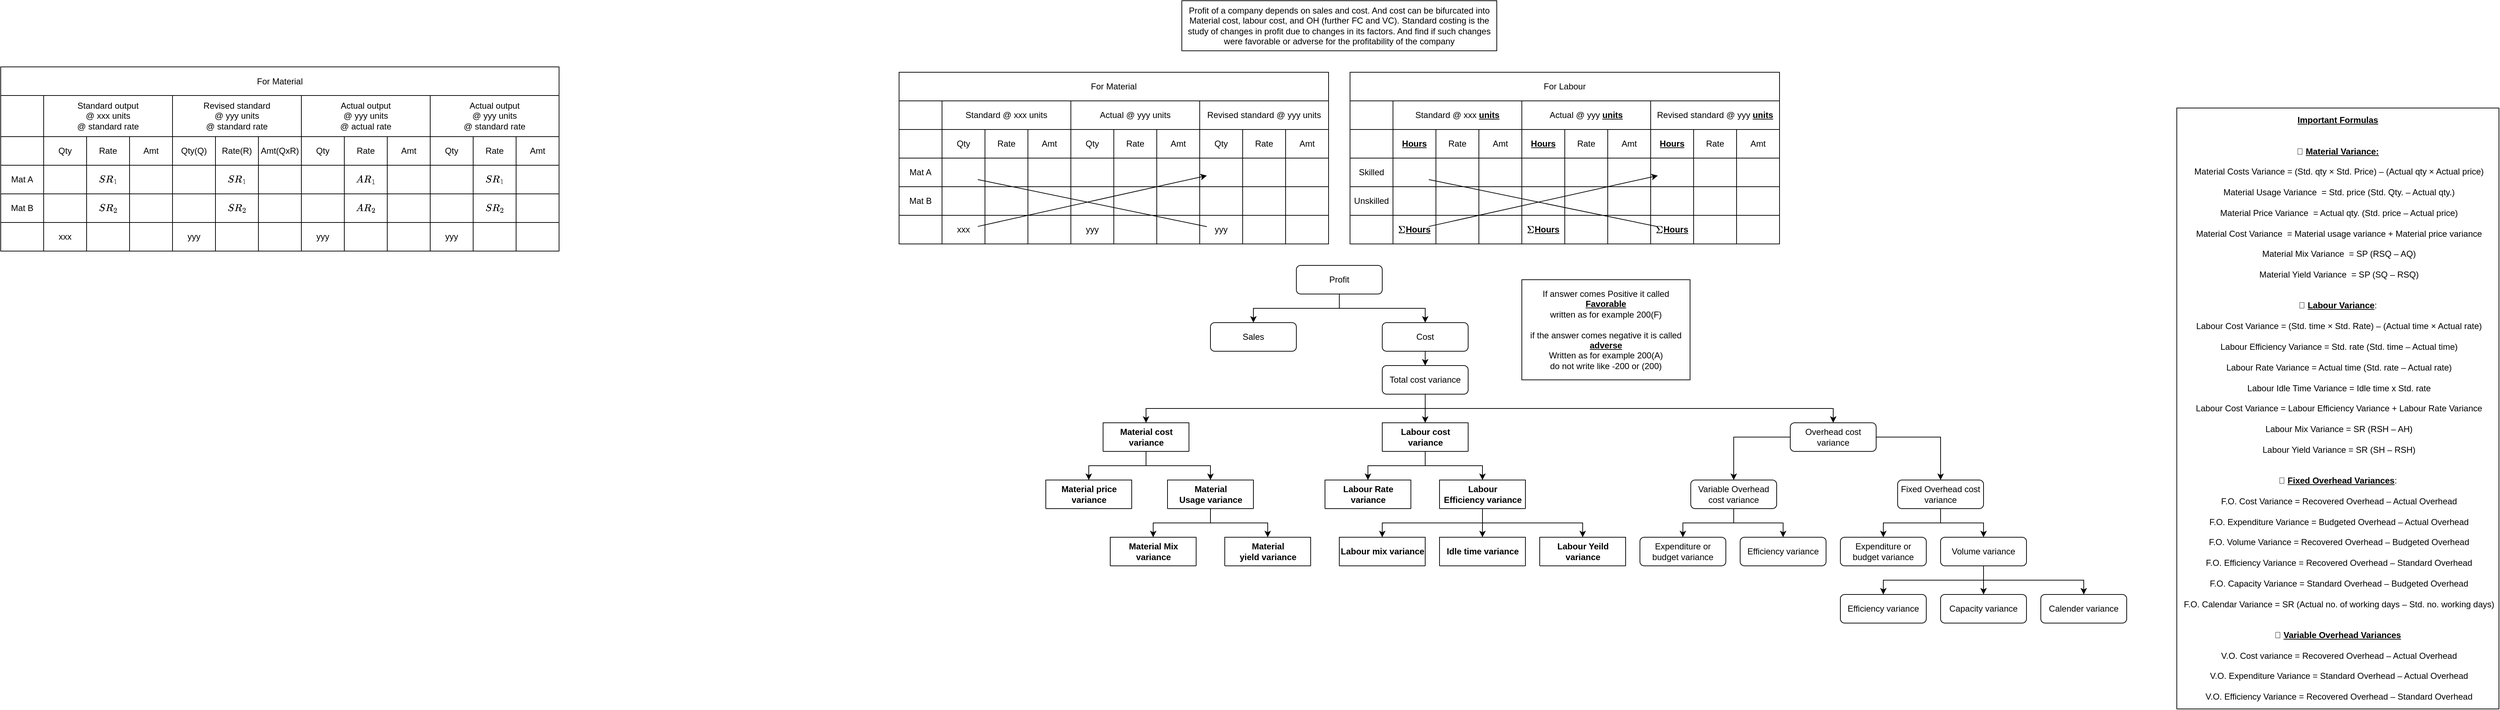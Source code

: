 <mxfile version="15.6.8" type="github">
  <diagram id="WG86wMdVv_8woFvAjSbu" name="Page-1">
    <mxGraphModel dx="2515" dy="1532" grid="1" gridSize="10" guides="1" tooltips="1" connect="1" arrows="1" fold="1" page="1" pageScale="1" pageWidth="850" pageHeight="1100" math="1" shadow="0">
      <root>
        <mxCell id="0" />
        <mxCell id="1" parent="0" />
        <mxCell id="aX0P_qG3oFBIW0Vp3PF0-1" value="Profit of a company depends on sales and cost. And cost can be bifurcated into Material cost, labour cost, and OH (further FC and VC). Standard costing is the study of changes in profit due to changes in its factors. And find if such changes were favorable or adverse for the profitability of the company" style="rounded=0;whiteSpace=wrap;html=1;" parent="1" vertex="1">
          <mxGeometry x="200" y="-10" width="440" height="70" as="geometry" />
        </mxCell>
        <mxCell id="aX0P_qG3oFBIW0Vp3PF0-90" style="edgeStyle=orthogonalEdgeStyle;rounded=0;orthogonalLoop=1;jettySize=auto;html=1;" parent="1" source="aX0P_qG3oFBIW0Vp3PF0-40" target="aX0P_qG3oFBIW0Vp3PF0-41" edge="1">
          <mxGeometry relative="1" as="geometry" />
        </mxCell>
        <mxCell id="aX0P_qG3oFBIW0Vp3PF0-91" style="edgeStyle=orthogonalEdgeStyle;rounded=0;orthogonalLoop=1;jettySize=auto;html=1;" parent="1" source="aX0P_qG3oFBIW0Vp3PF0-40" target="aX0P_qG3oFBIW0Vp3PF0-42" edge="1">
          <mxGeometry relative="1" as="geometry" />
        </mxCell>
        <mxCell id="aX0P_qG3oFBIW0Vp3PF0-40" value="Profit" style="rounded=1;whiteSpace=wrap;html=1;" parent="1" vertex="1">
          <mxGeometry x="360" y="360" width="120" height="40" as="geometry" />
        </mxCell>
        <mxCell id="aX0P_qG3oFBIW0Vp3PF0-41" value="Sales" style="rounded=1;whiteSpace=wrap;html=1;" parent="1" vertex="1">
          <mxGeometry x="240" y="440" width="120" height="40" as="geometry" />
        </mxCell>
        <mxCell id="aX0P_qG3oFBIW0Vp3PF0-89" style="edgeStyle=orthogonalEdgeStyle;rounded=0;orthogonalLoop=1;jettySize=auto;html=1;" parent="1" source="aX0P_qG3oFBIW0Vp3PF0-42" target="aX0P_qG3oFBIW0Vp3PF0-43" edge="1">
          <mxGeometry relative="1" as="geometry" />
        </mxCell>
        <mxCell id="aX0P_qG3oFBIW0Vp3PF0-42" value="Cost" style="rounded=1;whiteSpace=wrap;html=1;" parent="1" vertex="1">
          <mxGeometry x="480" y="440" width="120" height="40" as="geometry" />
        </mxCell>
        <mxCell id="aX0P_qG3oFBIW0Vp3PF0-86" style="edgeStyle=orthogonalEdgeStyle;rounded=0;orthogonalLoop=1;jettySize=auto;html=1;" parent="1" source="aX0P_qG3oFBIW0Vp3PF0-43" target="aX0P_qG3oFBIW0Vp3PF0-138" edge="1">
          <mxGeometry relative="1" as="geometry">
            <mxPoint x="540" y="580" as="targetPoint" />
          </mxGeometry>
        </mxCell>
        <mxCell id="aX0P_qG3oFBIW0Vp3PF0-87" style="edgeStyle=orthogonalEdgeStyle;rounded=0;orthogonalLoop=1;jettySize=auto;html=1;" parent="1" source="aX0P_qG3oFBIW0Vp3PF0-43" target="aX0P_qG3oFBIW0Vp3PF0-132" edge="1">
          <mxGeometry relative="1" as="geometry">
            <mxPoint x="150" y="590" as="targetPoint" />
            <Array as="points">
              <mxPoint x="540" y="560" />
              <mxPoint x="150" y="560" />
            </Array>
          </mxGeometry>
        </mxCell>
        <mxCell id="aX0P_qG3oFBIW0Vp3PF0-113" style="edgeStyle=orthogonalEdgeStyle;rounded=0;orthogonalLoop=1;jettySize=auto;html=1;" parent="1" source="aX0P_qG3oFBIW0Vp3PF0-43" target="aX0P_qG3oFBIW0Vp3PF0-44" edge="1">
          <mxGeometry relative="1" as="geometry">
            <Array as="points">
              <mxPoint x="540" y="560" />
              <mxPoint x="1110" y="560" />
            </Array>
          </mxGeometry>
        </mxCell>
        <mxCell id="aX0P_qG3oFBIW0Vp3PF0-43" value="Total cost variance" style="rounded=1;whiteSpace=wrap;html=1;" parent="1" vertex="1">
          <mxGeometry x="480" y="500" width="120" height="40" as="geometry" />
        </mxCell>
        <mxCell id="aX0P_qG3oFBIW0Vp3PF0-79" style="edgeStyle=orthogonalEdgeStyle;rounded=0;orthogonalLoop=1;jettySize=auto;html=1;" parent="1" source="aX0P_qG3oFBIW0Vp3PF0-44" target="aX0P_qG3oFBIW0Vp3PF0-67" edge="1">
          <mxGeometry relative="1" as="geometry" />
        </mxCell>
        <mxCell id="aX0P_qG3oFBIW0Vp3PF0-80" style="edgeStyle=orthogonalEdgeStyle;rounded=0;orthogonalLoop=1;jettySize=auto;html=1;" parent="1" source="aX0P_qG3oFBIW0Vp3PF0-44" target="aX0P_qG3oFBIW0Vp3PF0-68" edge="1">
          <mxGeometry relative="1" as="geometry" />
        </mxCell>
        <mxCell id="aX0P_qG3oFBIW0Vp3PF0-44" value="Overhead cost variance" style="rounded=1;whiteSpace=wrap;html=1;" parent="1" vertex="1">
          <mxGeometry x="1050" y="580" width="120" height="40" as="geometry" />
        </mxCell>
        <mxCell id="aX0P_qG3oFBIW0Vp3PF0-76" style="edgeStyle=orthogonalEdgeStyle;rounded=0;orthogonalLoop=1;jettySize=auto;html=1;" parent="1" source="aX0P_qG3oFBIW0Vp3PF0-67" target="aX0P_qG3oFBIW0Vp3PF0-70" edge="1">
          <mxGeometry relative="1" as="geometry" />
        </mxCell>
        <mxCell id="aX0P_qG3oFBIW0Vp3PF0-77" style="edgeStyle=orthogonalEdgeStyle;rounded=0;orthogonalLoop=1;jettySize=auto;html=1;" parent="1" source="aX0P_qG3oFBIW0Vp3PF0-67" target="aX0P_qG3oFBIW0Vp3PF0-69" edge="1">
          <mxGeometry relative="1" as="geometry" />
        </mxCell>
        <mxCell id="aX0P_qG3oFBIW0Vp3PF0-67" value="Variable Overhead cost variance " style="rounded=1;whiteSpace=wrap;html=1;" parent="1" vertex="1">
          <mxGeometry x="911" y="660" width="120" height="40" as="geometry" />
        </mxCell>
        <mxCell id="aX0P_qG3oFBIW0Vp3PF0-81" style="edgeStyle=orthogonalEdgeStyle;rounded=0;orthogonalLoop=1;jettySize=auto;html=1;" parent="1" source="aX0P_qG3oFBIW0Vp3PF0-68" target="aX0P_qG3oFBIW0Vp3PF0-71" edge="1">
          <mxGeometry relative="1" as="geometry" />
        </mxCell>
        <mxCell id="aX0P_qG3oFBIW0Vp3PF0-82" style="edgeStyle=orthogonalEdgeStyle;rounded=0;orthogonalLoop=1;jettySize=auto;html=1;" parent="1" source="aX0P_qG3oFBIW0Vp3PF0-68" target="aX0P_qG3oFBIW0Vp3PF0-72" edge="1">
          <mxGeometry relative="1" as="geometry" />
        </mxCell>
        <mxCell id="aX0P_qG3oFBIW0Vp3PF0-68" value="Fixed Overhead cost variance " style="rounded=1;whiteSpace=wrap;html=1;" parent="1" vertex="1">
          <mxGeometry x="1200" y="660" width="120" height="40" as="geometry" />
        </mxCell>
        <mxCell id="aX0P_qG3oFBIW0Vp3PF0-69" value="Efficiency variance " style="rounded=1;whiteSpace=wrap;html=1;" parent="1" vertex="1">
          <mxGeometry x="980" y="740" width="120" height="40" as="geometry" />
        </mxCell>
        <mxCell id="aX0P_qG3oFBIW0Vp3PF0-70" value="&lt;div&gt;Expenditure or &lt;br&gt;&lt;/div&gt;&lt;div&gt;budget variance&lt;/div&gt;" style="rounded=1;whiteSpace=wrap;html=1;" parent="1" vertex="1">
          <mxGeometry x="840" y="740" width="120" height="40" as="geometry" />
        </mxCell>
        <mxCell id="aX0P_qG3oFBIW0Vp3PF0-71" value="&lt;div&gt;Expenditure or &lt;br&gt;&lt;/div&gt;&lt;div&gt;budget variance&lt;/div&gt;" style="rounded=1;whiteSpace=wrap;html=1;" parent="1" vertex="1">
          <mxGeometry x="1120" y="740" width="120" height="40" as="geometry" />
        </mxCell>
        <mxCell id="aX0P_qG3oFBIW0Vp3PF0-83" style="edgeStyle=orthogonalEdgeStyle;rounded=0;orthogonalLoop=1;jettySize=auto;html=1;" parent="1" source="aX0P_qG3oFBIW0Vp3PF0-72" target="aX0P_qG3oFBIW0Vp3PF0-74" edge="1">
          <mxGeometry relative="1" as="geometry" />
        </mxCell>
        <mxCell id="aX0P_qG3oFBIW0Vp3PF0-111" style="edgeStyle=orthogonalEdgeStyle;rounded=0;orthogonalLoop=1;jettySize=auto;html=1;" parent="1" source="aX0P_qG3oFBIW0Vp3PF0-72" target="aX0P_qG3oFBIW0Vp3PF0-73" edge="1">
          <mxGeometry relative="1" as="geometry">
            <Array as="points">
              <mxPoint x="1320" y="800" />
              <mxPoint x="1180" y="800" />
            </Array>
          </mxGeometry>
        </mxCell>
        <mxCell id="aX0P_qG3oFBIW0Vp3PF0-112" style="edgeStyle=orthogonalEdgeStyle;rounded=0;orthogonalLoop=1;jettySize=auto;html=1;" parent="1" source="aX0P_qG3oFBIW0Vp3PF0-72" target="aX0P_qG3oFBIW0Vp3PF0-75" edge="1">
          <mxGeometry relative="1" as="geometry">
            <Array as="points">
              <mxPoint x="1320" y="800" />
              <mxPoint x="1460" y="800" />
            </Array>
          </mxGeometry>
        </mxCell>
        <mxCell id="aX0P_qG3oFBIW0Vp3PF0-72" value="Volume variance " style="rounded=1;whiteSpace=wrap;html=1;" parent="1" vertex="1">
          <mxGeometry x="1260" y="740" width="120" height="40" as="geometry" />
        </mxCell>
        <mxCell id="aX0P_qG3oFBIW0Vp3PF0-73" value="Efficiency variance " style="rounded=1;whiteSpace=wrap;html=1;" parent="1" vertex="1">
          <mxGeometry x="1120" y="820" width="120" height="40" as="geometry" />
        </mxCell>
        <mxCell id="aX0P_qG3oFBIW0Vp3PF0-74" value="Capacity variance " style="rounded=1;whiteSpace=wrap;html=1;" parent="1" vertex="1">
          <mxGeometry x="1260" y="820" width="120" height="40" as="geometry" />
        </mxCell>
        <mxCell id="aX0P_qG3oFBIW0Vp3PF0-75" value="Calender variance " style="rounded=1;whiteSpace=wrap;html=1;" parent="1" vertex="1">
          <mxGeometry x="1400" y="820" width="120" height="40" as="geometry" />
        </mxCell>
        <mxCell id="aX0P_qG3oFBIW0Vp3PF0-125" style="edgeStyle=orthogonalEdgeStyle;rounded=0;orthogonalLoop=1;jettySize=auto;html=1;" parent="1" source="aX0P_qG3oFBIW0Vp3PF0-121" target="aX0P_qG3oFBIW0Vp3PF0-50" edge="1">
          <mxGeometry relative="1" as="geometry" />
        </mxCell>
        <mxCell id="aX0P_qG3oFBIW0Vp3PF0-131" style="edgeStyle=orthogonalEdgeStyle;rounded=0;orthogonalLoop=1;jettySize=auto;html=1;" parent="1" source="aX0P_qG3oFBIW0Vp3PF0-121" target="aX0P_qG3oFBIW0Vp3PF0-128" edge="1">
          <mxGeometry relative="1" as="geometry" />
        </mxCell>
        <mxCell id="aX0P_qG3oFBIW0Vp3PF0-136" style="edgeStyle=orthogonalEdgeStyle;rounded=0;orthogonalLoop=1;jettySize=auto;html=1;" parent="1" source="aX0P_qG3oFBIW0Vp3PF0-132" target="aX0P_qG3oFBIW0Vp3PF0-48" edge="1">
          <mxGeometry relative="1" as="geometry" />
        </mxCell>
        <mxCell id="aX0P_qG3oFBIW0Vp3PF0-137" style="edgeStyle=orthogonalEdgeStyle;rounded=0;orthogonalLoop=1;jettySize=auto;html=1;" parent="1" source="aX0P_qG3oFBIW0Vp3PF0-132" target="aX0P_qG3oFBIW0Vp3PF0-121" edge="1">
          <mxGeometry relative="1" as="geometry" />
        </mxCell>
        <mxCell id="aX0P_qG3oFBIW0Vp3PF0-158" style="edgeStyle=orthogonalEdgeStyle;rounded=0;orthogonalLoop=1;jettySize=auto;html=1;" parent="1" source="aX0P_qG3oFBIW0Vp3PF0-138" target="aX0P_qG3oFBIW0Vp3PF0-142" edge="1">
          <mxGeometry relative="1" as="geometry" />
        </mxCell>
        <mxCell id="aX0P_qG3oFBIW0Vp3PF0-159" style="edgeStyle=orthogonalEdgeStyle;rounded=0;orthogonalLoop=1;jettySize=auto;html=1;" parent="1" source="aX0P_qG3oFBIW0Vp3PF0-138" target="aX0P_qG3oFBIW0Vp3PF0-145" edge="1">
          <mxGeometry relative="1" as="geometry" />
        </mxCell>
        <mxCell id="aX0P_qG3oFBIW0Vp3PF0-160" style="edgeStyle=orthogonalEdgeStyle;rounded=0;orthogonalLoop=1;jettySize=auto;html=1;" parent="1" source="aX0P_qG3oFBIW0Vp3PF0-145" target="aX0P_qG3oFBIW0Vp3PF0-151" edge="1">
          <mxGeometry relative="1" as="geometry" />
        </mxCell>
        <mxCell id="aX0P_qG3oFBIW0Vp3PF0-161" style="edgeStyle=orthogonalEdgeStyle;rounded=0;orthogonalLoop=1;jettySize=auto;html=1;" parent="1" source="aX0P_qG3oFBIW0Vp3PF0-145" target="aX0P_qG3oFBIW0Vp3PF0-148" edge="1">
          <mxGeometry relative="1" as="geometry">
            <Array as="points">
              <mxPoint x="620" y="720" />
              <mxPoint x="480" y="720" />
            </Array>
          </mxGeometry>
        </mxCell>
        <mxCell id="aX0P_qG3oFBIW0Vp3PF0-162" style="edgeStyle=orthogonalEdgeStyle;rounded=0;orthogonalLoop=1;jettySize=auto;html=1;" parent="1" source="aX0P_qG3oFBIW0Vp3PF0-145" target="aX0P_qG3oFBIW0Vp3PF0-154" edge="1">
          <mxGeometry relative="1" as="geometry">
            <Array as="points">
              <mxPoint x="620" y="720" />
              <mxPoint x="760" y="720" />
            </Array>
          </mxGeometry>
        </mxCell>
        <mxCell id="aX0P_qG3oFBIW0Vp3PF0-154" value="&lt;div&gt;Labour Yeild&lt;br&gt;&lt;/div&gt;&lt;div&gt;variance&lt;/div&gt;" style="swimlane;startSize=40;fontFamily=Helvetica;fontSize=12;fontColor=#000000;align=center;strokeColor=#000000;fillColor=#ffffff;html=1;" parent="1" vertex="1" collapsed="1">
          <mxGeometry x="700" y="740" width="120" height="40" as="geometry">
            <mxRectangle x="740" y="900" width="310" height="300" as="alternateBounds" />
          </mxGeometry>
        </mxCell>
        <mxCell id="aX0P_qG3oFBIW0Vp3PF0-155" value="which arises due to productivity of workers" style="rounded=0;whiteSpace=wrap;html=1;" parent="aX0P_qG3oFBIW0Vp3PF0-154" vertex="1">
          <mxGeometry y="40" width="310" height="40" as="geometry" />
        </mxCell>
        <mxCell id="aX0P_qG3oFBIW0Vp3PF0-156" value="Labour Yield Variance Or Sub-Efficiency Variance = &lt;br&gt;&amp;nbsp;[Standard&amp;nbsp; Cost&amp;nbsp; of&amp;nbsp; Standard&amp;nbsp; Time&amp;nbsp; for&amp;nbsp; Actual&amp;nbsp; Production&amp;nbsp; –&amp;nbsp; Standard&amp;nbsp; Cost&amp;nbsp; of &lt;br&gt;Actual Time Worked in Standard Proportion] &lt;br&gt;Or &lt;br&gt;Std. Rate (SR) × {Std. Hours (SH) – Revised Std. Hours (RSH)} &lt;br&gt;Or &lt;br&gt;[(SH × SR) – (RSH × SR)] &lt;br&gt;(The difference between the Standard Hours specified for actual production and &lt;br&gt;Actual Hours worked in standard proportion, at Standard Rate)." style="rounded=0;whiteSpace=wrap;html=1;" parent="aX0P_qG3oFBIW0Vp3PF0-154" vertex="1">
          <mxGeometry y="80" width="310" height="220" as="geometry" />
        </mxCell>
        <mxCell id="aX0P_qG3oFBIW0Vp3PF0-151" value="Idle time variance " style="swimlane;startSize=40;fontFamily=Helvetica;fontSize=12;fontColor=#000000;align=center;strokeColor=#000000;fillColor=#ffffff;html=1;" parent="1" vertex="1" collapsed="1">
          <mxGeometry x="560" y="740" width="120" height="40" as="geometry">
            <mxRectangle x="265" y="880" width="310" height="300" as="alternateBounds" />
          </mxGeometry>
        </mxCell>
        <mxCell id="aX0P_qG3oFBIW0Vp3PF0-152" value="" style="rounded=0;whiteSpace=wrap;html=1;" parent="aX0P_qG3oFBIW0Vp3PF0-151" vertex="1">
          <mxGeometry y="40" width="310" height="40" as="geometry" />
        </mxCell>
        <mxCell id="aX0P_qG3oFBIW0Vp3PF0-153" value="Labour Idle Time Variance = [Standard Rate per Hour × Actual Idle Hours] &lt;br&gt;Or &lt;br&gt;Std. Rate (SR) {Actual Hours&lt;sub&gt;Paid&lt;/sub&gt; – Actual Hours&lt;sub&gt;Worked&lt;/sub&gt;} &lt;br&gt;Or &lt;br&gt;[(AH*× SR) – (AH# ×SR)] &lt;br&gt;(The&amp;nbsp; difference&amp;nbsp; between&amp;nbsp; the&amp;nbsp; Actual&amp;nbsp; Hours&amp;nbsp; paid&amp;nbsp; and&amp;nbsp; Actual&amp;nbsp; Hours&amp;nbsp; worked&amp;nbsp; at &lt;br&gt;Standard Rate) &lt;br&gt;* Actual hours paid; # Actual Hours worked " style="rounded=0;whiteSpace=wrap;html=1;" parent="aX0P_qG3oFBIW0Vp3PF0-151" vertex="1">
          <mxGeometry y="80" width="310" height="220" as="geometry" />
        </mxCell>
        <mxCell id="aX0P_qG3oFBIW0Vp3PF0-148" value="Labour mix variance" style="swimlane;startSize=40;fontFamily=Helvetica;fontSize=12;fontColor=#000000;align=center;strokeColor=#000000;fillColor=#ffffff;html=1;" parent="1" vertex="1" collapsed="1">
          <mxGeometry x="420" y="740" width="120" height="40" as="geometry">
            <mxRectangle x="420" y="740" width="310" height="300" as="alternateBounds" />
          </mxGeometry>
        </mxCell>
        <mxCell id="aX0P_qG3oFBIW0Vp3PF0-149" value="variance which arises due to change in the mix or &lt;br&gt;combination&amp;nbsp; of&amp;nbsp; different&amp;nbsp; skill&amp;nbsp; set" style="rounded=0;whiteSpace=wrap;html=1;" parent="aX0P_qG3oFBIW0Vp3PF0-148" vertex="1">
          <mxGeometry y="40" width="310" height="40" as="geometry" />
        </mxCell>
        <mxCell id="aX0P_qG3oFBIW0Vp3PF0-150" value="Labour Mix Variance Or Gang Variance = &lt;br&gt;[Standard Cost of Actual Time Worked in Standard Proportion – Standard Cost &lt;br&gt;of Actual Time Worked] &lt;br&gt;Or &lt;br&gt;Std. Rate (SR) × {Revised Std. Hours (RSH) – Actual HoursWorked (AH)} &lt;br&gt;Or &lt;br&gt;[(RSH × SR) – (AH# × SR)] &lt;br&gt;(The&amp;nbsp; difference&amp;nbsp; between&amp;nbsp; the&amp;nbsp; Actual&amp;nbsp; Hours&amp;nbsp; worked&amp;nbsp; in&amp;nbsp; standard&amp;nbsp; proportion&amp;nbsp; and &lt;br&gt;Actual Hours worked in actual proportion, at Standard Rate). " style="rounded=0;whiteSpace=wrap;html=1;" parent="aX0P_qG3oFBIW0Vp3PF0-148" vertex="1">
          <mxGeometry y="80" width="310" height="220" as="geometry" />
        </mxCell>
        <mxCell id="aX0P_qG3oFBIW0Vp3PF0-128" value="&lt;div&gt;Material &lt;br&gt;&lt;/div&gt;&lt;div&gt;yield variance&lt;/div&gt;" style="swimlane;startSize=40;fontFamily=Helvetica;fontSize=12;fontColor=#000000;align=center;strokeColor=#000000;fillColor=#ffffff;html=1;" parent="1" vertex="1" collapsed="1">
          <mxGeometry x="260" y="740" width="120" height="40" as="geometry">
            <mxRectangle x="260" y="740" width="780" height="300" as="alternateBounds" />
          </mxGeometry>
        </mxCell>
        <mxCell id="aX0P_qG3oFBIW0Vp3PF0-129" value="Variance in material consumption which arises due to yield or productivity of the inputs." style="rounded=0;whiteSpace=wrap;html=1;" parent="aX0P_qG3oFBIW0Vp3PF0-128" vertex="1">
          <mxGeometry y="40" width="780" height="40" as="geometry" />
        </mxCell>
        <mxCell id="aX0P_qG3oFBIW0Vp3PF0-130" value="Material Yield Variance = [Standard Cost of Standard Quantity for Actual Production – Standard Cost of Actual Quantity in standard proportion] &lt;br&gt;&lt;div&gt;&lt;br&gt;&lt;/div&gt;&lt;div&gt;Or &lt;br&gt;&lt;/div&gt;&lt;div&gt;&lt;br&gt;&lt;/div&gt;&lt;div&gt;`\text{Std. Price (SP) × {Std. Quantity (SQ) – Revised Standard Quantity (RSQ)}`&lt;/div&gt;&lt;div&gt;&lt;br&gt;&lt;/div&gt;&lt;div&gt; Or &lt;br&gt;&lt;/div&gt;&lt;div&gt;&lt;br&gt;&lt;/div&gt;&lt;div&gt;`\text{[(SQ × SP) – (RSQ × SP)]}`&lt;br&gt;&lt;/div&gt;&lt;div&gt;&lt;br&gt;&lt;/div&gt;(The difference between the Standard Quantity specified for actual production &lt;br&gt;and Actual Quantity in standard proportion, at Standard Purchase Price)" style="rounded=0;whiteSpace=wrap;html=1;" parent="aX0P_qG3oFBIW0Vp3PF0-128" vertex="1">
          <mxGeometry y="80" width="780" height="220" as="geometry" />
        </mxCell>
        <mxCell id="aX0P_qG3oFBIW0Vp3PF0-50" value="&lt;div&gt;Material Mix&lt;/div&gt;&lt;div&gt; variance&lt;/div&gt;" style="swimlane;startSize=40;fontFamily=Helvetica;fontSize=12;fontColor=#000000;align=center;strokeColor=#000000;fillColor=#ffffff;html=1;" parent="1" vertex="1" collapsed="1">
          <mxGeometry x="100" y="740" width="120" height="40" as="geometry">
            <mxRectangle x="100" y="740" width="780" height="300" as="alternateBounds" />
          </mxGeometry>
        </mxCell>
        <mxCell id="aX0P_qG3oFBIW0Vp3PF0-119" value="difference in proportion actually used from the&amp;nbsp; standard&amp;nbsp; mix/proportion " style="rounded=0;whiteSpace=wrap;html=1;" parent="aX0P_qG3oFBIW0Vp3PF0-50" vertex="1">
          <mxGeometry y="40" width="780" height="40" as="geometry" />
        </mxCell>
        <mxCell id="aX0P_qG3oFBIW0Vp3PF0-120" value="`\text{Material Mix Variance = [Standard Cost of Actual Quantity in Standard Proportion – Standard Cost of Actual Quantity]}`&lt;br&gt;&lt;div&gt;&lt;br&gt;&lt;/div&gt;&lt;div&gt;Or &lt;br&gt;&lt;/div&gt;&lt;div&gt;&lt;br&gt;&lt;/div&gt;&lt;div&gt;`\text{Std. Price (SP) × {Revised Std. Quantity (RSQ) – Actual Quantity (AQ)}` &lt;br&gt;&lt;/div&gt;&lt;div&gt;&lt;br&gt;&lt;/div&gt;&lt;div&gt;Or &lt;br&gt;&lt;/div&gt;&lt;div&gt;&lt;br&gt;&lt;/div&gt;&lt;div&gt;`\text{[(RSQ × SP) – (AQ × SP)]}`&lt;/div&gt;&lt;div&gt;&lt;br&gt;&lt;/div&gt;(The difference between the Actual Quantity in standard proportion and Actual Quantity in actual proportion, at Standard Price) " style="rounded=0;whiteSpace=wrap;html=1;" parent="aX0P_qG3oFBIW0Vp3PF0-50" vertex="1">
          <mxGeometry y="80" width="780" height="220" as="geometry" />
        </mxCell>
        <mxCell id="aX0P_qG3oFBIW0Vp3PF0-145" value="&lt;div&gt;Labour &lt;br&gt;&lt;/div&gt;&lt;div&gt;Efficiency variance&lt;/div&gt;" style="swimlane;startSize=40;fontFamily=Helvetica;fontSize=12;fontColor=#000000;align=center;strokeColor=#000000;fillColor=#ffffff;html=1;" parent="1" vertex="1" collapsed="1">
          <mxGeometry x="560" y="660" width="120" height="40" as="geometry">
            <mxRectangle x="560" y="660" width="310" height="300" as="alternateBounds" />
          </mxGeometry>
        </mxCell>
        <mxCell id="aX0P_qG3oFBIW0Vp3PF0-146" value="Labour efficiency variance arises due to deviation in the working hours from the standard working hours." style="rounded=0;whiteSpace=wrap;html=1;" parent="aX0P_qG3oFBIW0Vp3PF0-145" vertex="1">
          <mxGeometry y="40" width="310" height="40" as="geometry" />
        </mxCell>
        <mxCell id="aX0P_qG3oFBIW0Vp3PF0-147" value="Labour Efficiency Variance = &amp;nbsp;&lt;br&gt;[Standard&amp;nbsp; Cost&amp;nbsp; of&amp;nbsp; Standard&amp;nbsp; Time&amp;nbsp; for&amp;nbsp; Actual&amp;nbsp; Production&amp;nbsp; –&amp;nbsp; Standard&amp;nbsp; Cost&amp;nbsp; of &lt;br&gt;Actual Time] &lt;br&gt;Or &lt;br&gt;Std. Rate (SR) × {Std. Hours (SH) – Actual Hours (AH*)} &lt;br&gt;Or &lt;br&gt;[(SH × SR) – (AH# × SR)] &lt;br&gt;(The difference between the Standard Hours specified for actual production and &lt;br&gt;Actual Hours worked at Standard Rate)." style="rounded=0;whiteSpace=wrap;html=1;" parent="aX0P_qG3oFBIW0Vp3PF0-145" vertex="1">
          <mxGeometry y="80" width="310" height="220" as="geometry" />
        </mxCell>
        <mxCell id="aX0P_qG3oFBIW0Vp3PF0-142" value="&lt;div&gt;Labour Rate&lt;br&gt;&lt;/div&gt;&lt;div&gt;variance&lt;/div&gt;" style="swimlane;startSize=40;fontFamily=Helvetica;fontSize=12;fontColor=#000000;align=center;strokeColor=#000000;fillColor=#ffffff;html=1;" parent="1" vertex="1" collapsed="1">
          <mxGeometry x="400" y="660" width="120" height="40" as="geometry">
            <mxRectangle x="400" y="660" width="310" height="300" as="alternateBounds" />
          </mxGeometry>
        </mxCell>
        <mxCell id="aX0P_qG3oFBIW0Vp3PF0-143" value="difference in actual rate paid from standard &lt;br&gt;rate" style="rounded=0;whiteSpace=wrap;html=1;" parent="aX0P_qG3oFBIW0Vp3PF0-142" vertex="1">
          <mxGeometry y="40" width="310" height="40" as="geometry" />
        </mxCell>
        <mxCell id="aX0P_qG3oFBIW0Vp3PF0-144" value="Labour Rate Variance = [Standard Cost of Actual Time – Actual Cost] &lt;br&gt;Or &lt;br&gt;Actual Hours (AH*) × {Std. Rate (SR) – Actual Rate (AR)} &lt;br&gt;Or &lt;br&gt;[(SR×AH*) – (AR × AH*)] &lt;br&gt;(The difference between the&amp;nbsp; Standard Rate per hour and Actual Rate per hour &lt;br&gt;for the Actual Hours paid)" style="rounded=0;whiteSpace=wrap;html=1;" parent="aX0P_qG3oFBIW0Vp3PF0-142" vertex="1">
          <mxGeometry y="80" width="310" height="220" as="geometry" />
        </mxCell>
        <mxCell id="aX0P_qG3oFBIW0Vp3PF0-121" value="&lt;div&gt;Material &lt;br&gt;&lt;/div&gt;&lt;div&gt;Usage variance&lt;/div&gt;" style="swimlane;startSize=40;fontFamily=Helvetica;fontSize=12;fontColor=#000000;align=center;strokeColor=#000000;fillColor=#ffffff;html=1;" parent="1" vertex="1" collapsed="1">
          <mxGeometry x="180" y="660" width="120" height="40" as="geometry">
            <mxRectangle x="180" y="660" width="310" height="300" as="alternateBounds" />
          </mxGeometry>
        </mxCell>
        <mxCell id="aX0P_qG3oFBIW0Vp3PF0-122" value="It measures variance in material cost due to usage / consumption of materials." style="rounded=0;whiteSpace=wrap;html=1;" parent="aX0P_qG3oFBIW0Vp3PF0-121" vertex="1">
          <mxGeometry y="40" width="310" height="40" as="geometry" />
        </mxCell>
        <mxCell id="aX0P_qG3oFBIW0Vp3PF0-123" value="Material&amp;nbsp; Usage&amp;nbsp; Variance&amp;nbsp; =&amp;nbsp; [Standard&amp;nbsp; Cost&amp;nbsp; of&amp;nbsp; Standard&amp;nbsp; Quantity&amp;nbsp; for&amp;nbsp; Actual &amp;nbsp;&lt;br&gt;&amp;nbsp;Production – Standard Cost of Actual Quantity*] &lt;br&gt;Or &lt;br&gt;Std. Price (SP)× {Std. Quantity (SQ) - Actual Quantity (AQ)} &lt;br&gt;Or &lt;br&gt;&lt;div&gt;[(SQ × SP) – (AQ × SP)] &lt;/div&gt;&lt;div&gt;&lt;br&gt;&lt;/div&gt;&lt;div&gt;(The difference between the Standard Quantity specified for actual production&amp;nbsp; and the Actual Quantity used, at Standard Price)&lt;/div&gt;&lt;div&gt;*Here actual quantity means actual quantity of material used.&lt;br&gt;&lt;/div&gt;" style="rounded=0;whiteSpace=wrap;html=1;" parent="aX0P_qG3oFBIW0Vp3PF0-121" vertex="1">
          <mxGeometry y="80" width="310" height="220" as="geometry" />
        </mxCell>
        <mxCell id="aX0P_qG3oFBIW0Vp3PF0-48" value="&lt;div&gt;Material price&lt;/div&gt;&lt;div&gt;variance&lt;/div&gt;" style="swimlane;startSize=40;fontFamily=Helvetica;fontSize=12;fontColor=#000000;align=center;strokeColor=#000000;fillColor=#ffffff;html=1;" parent="1" vertex="1" collapsed="1">
          <mxGeometry x="10" y="660" width="120" height="40" as="geometry">
            <mxRectangle x="10" y="660" width="350" height="240" as="alternateBounds" />
          </mxGeometry>
        </mxCell>
        <mxCell id="aX0P_qG3oFBIW0Vp3PF0-117" value="difference in actual material purchase price from standard&amp;nbsp; material price" style="rounded=0;whiteSpace=wrap;html=1;" parent="aX0P_qG3oFBIW0Vp3PF0-48" vertex="1">
          <mxGeometry y="40" width="350" height="40" as="geometry" />
        </mxCell>
        <mxCell id="aX0P_qG3oFBIW0Vp3PF0-118" value="&lt;div&gt;&lt;br&gt;&lt;/div&gt;&lt;div&gt;&lt;br&gt;&lt;/div&gt;&lt;div&gt;&lt;br&gt;&lt;/div&gt;&lt;div&gt;Material Price Variance = [Standard Cost of Actual Quantity* – Actual Cost] &lt;/div&gt;Or &lt;br&gt;Actual Quantity (AQ) × {Std. Price (SP) – Actual Price(A)} &lt;br&gt;Or &lt;br&gt;&lt;div&gt;[(SP × AQ) – (AP × AQ)]&lt;/div&gt;&lt;div&gt;&lt;br&gt;&lt;/div&gt;&lt;div&gt;(The difference between the Standard Price and Actual Price for the Actual Quantity Purchased)&lt;/div&gt;&lt;div&gt;&lt;br&gt; &lt;/div&gt;" style="rounded=0;whiteSpace=wrap;html=1;" parent="aX0P_qG3oFBIW0Vp3PF0-48" vertex="1">
          <mxGeometry y="80" width="350" height="160" as="geometry" />
        </mxCell>
        <mxCell id="-z9eX4Qw6EnASyUvYW86-215" value="" style="shape=image;html=1;verticalAlign=top;verticalLabelPosition=bottom;labelBackgroundColor=#ffffff;imageAspect=0;aspect=fixed;image=https://cdn3.iconfinder.com/data/icons/softwaredemo/PNG/128x128/Circle_Yellow.png" vertex="1" parent="aX0P_qG3oFBIW0Vp3PF0-48">
          <mxGeometry x="160" y="80" width="30" height="30" as="geometry" />
        </mxCell>
        <mxCell id="aX0P_qG3oFBIW0Vp3PF0-138" value="&lt;div&gt;Labour cost &lt;br&gt;&lt;/div&gt;&lt;div&gt;variance&lt;/div&gt;" style="swimlane;startSize=40;fontFamily=Helvetica;fontSize=12;fontColor=#000000;align=center;strokeColor=#000000;fillColor=#ffffff;html=1;" parent="1" vertex="1" collapsed="1">
          <mxGeometry x="480" y="580" width="120" height="40" as="geometry">
            <mxRectangle x="480" y="580" width="310" height="300" as="alternateBounds" />
          </mxGeometry>
        </mxCell>
        <mxCell id="aX0P_qG3oFBIW0Vp3PF0-139" value="difference&amp;nbsp; between&amp;nbsp; actual&amp;nbsp; labour&amp;nbsp; cost&amp;nbsp; and &lt;br&gt;standard cost" style="rounded=0;whiteSpace=wrap;html=1;" parent="aX0P_qG3oFBIW0Vp3PF0-138" vertex="1">
          <mxGeometry y="40" width="310" height="40" as="geometry" />
        </mxCell>
        <mxCell id="aX0P_qG3oFBIW0Vp3PF0-140" value="Labour Cost Variance = [Standard Cost – Actual Cost] &lt;br&gt;Or &lt;br&gt;[(SH × SR) – (AH* × AR)] &lt;br&gt;(The difference between the Standard Labour Cost and the Actual Labour Cost &lt;br&gt;incurred for the production achieved) " style="rounded=0;whiteSpace=wrap;html=1;" parent="aX0P_qG3oFBIW0Vp3PF0-138" vertex="1">
          <mxGeometry y="80" width="310" height="220" as="geometry" />
        </mxCell>
        <mxCell id="aX0P_qG3oFBIW0Vp3PF0-132" value="Material cost&lt;br&gt;variance" style="swimlane;startSize=40;fontFamily=Helvetica;fontSize=12;fontColor=#000000;align=center;strokeColor=#000000;fillColor=#ffffff;html=1;" parent="1" vertex="1" collapsed="1">
          <mxGeometry x="90" y="580" width="120" height="40" as="geometry">
            <mxRectangle x="90" y="580" width="310" height="300" as="alternateBounds" />
          </mxGeometry>
        </mxCell>
        <mxCell id="aX0P_qG3oFBIW0Vp3PF0-133" value="difference between standard cost of materials &lt;br&gt;used and the actual cost of materials" style="rounded=0;whiteSpace=wrap;html=1;" parent="aX0P_qG3oFBIW0Vp3PF0-132" vertex="1">
          <mxGeometry y="40" width="310" height="40" as="geometry" />
        </mxCell>
        <mxCell id="aX0P_qG3oFBIW0Vp3PF0-134" value="&lt;div&gt;Material Cost Variance = [Standard Cost – Actual Cost] &lt;/div&gt;Or &lt;br&gt;[(Std. Quantity × Std. Price) – (Actual Quantity × Actual Price)] &lt;br&gt;&amp;nbsp;&lt;br&gt;(The difference between the Standard Material Cost of the actual production &lt;br&gt;volume and the Actual Cost of Material)" style="rounded=0;whiteSpace=wrap;html=1;" parent="aX0P_qG3oFBIW0Vp3PF0-132" vertex="1">
          <mxGeometry y="80" width="310" height="220" as="geometry" />
        </mxCell>
        <mxCell id="-z9eX4Qw6EnASyUvYW86-212" value="" style="shape=image;html=1;verticalAlign=top;verticalLabelPosition=bottom;labelBackgroundColor=#ffffff;imageAspect=0;aspect=fixed;image=https://cdn2.iconfinder.com/data/icons/function_icon_set/circle_blue.png" vertex="1" parent="aX0P_qG3oFBIW0Vp3PF0-132">
          <mxGeometry x="130" y="90" width="40" height="40" as="geometry" />
        </mxCell>
        <mxCell id="aX0P_qG3oFBIW0Vp3PF0-163" value="&lt;div&gt;&lt;u&gt;&lt;b&gt;Important Formulas &lt;/b&gt;&lt;/u&gt;&lt;br&gt;&lt;/div&gt;&lt;div&gt;&lt;br&gt;&lt;/div&gt;&lt;div&gt;&lt;br&gt;&lt;/div&gt;&lt;div&gt; &lt;u&gt;&lt;b&gt;Material Variance: &lt;br&gt;&lt;/b&gt;&lt;/u&gt;&lt;/div&gt;&lt;div&gt;&lt;br&gt;&lt;/div&gt;&lt;div&gt;&amp;nbsp;Material Costs Variance = (Std. qty × Std. Price) – (Actual qty × Actual price) &lt;br&gt;&lt;/div&gt;&lt;div&gt;&lt;br&gt;&lt;/div&gt;&lt;div&gt;&amp;nbsp;Material Usage Variance&amp;nbsp; = Std. price (Std. Qty. – Actual qty.) &lt;br&gt;&lt;/div&gt;&lt;div&gt;&lt;br&gt;&lt;/div&gt;&lt;div&gt;&amp;nbsp;Material Price Variance&amp;nbsp; = Actual qty. (Std. price – Actual price) &lt;br&gt;&lt;/div&gt;&lt;div&gt;&lt;br&gt;&lt;/div&gt;&lt;div&gt;&amp;nbsp;Material Cost Variance&amp;nbsp; = Material usage variance + Material price variance &lt;br&gt;&lt;/div&gt;&lt;div&gt;&lt;br&gt;&lt;/div&gt;&lt;div&gt;&amp;nbsp;Material Mix Variance&amp;nbsp; = SP (RSQ – AQ) &lt;br&gt;&lt;/div&gt;&lt;div&gt;&lt;br&gt;&lt;/div&gt;&lt;div&gt;&amp;nbsp;Material Yield Variance&amp;nbsp; = SP (SQ – RSQ) &lt;br&gt;&lt;/div&gt;&lt;div&gt;&lt;br&gt;&lt;/div&gt;&lt;div&gt;&lt;br&gt;&lt;/div&gt;&lt;div&gt; &lt;u&gt;&lt;b&gt;Labour Variance&lt;/b&gt;&lt;/u&gt;: &lt;br&gt;&lt;/div&gt;&lt;div&gt;&lt;br&gt;&lt;/div&gt;&lt;div&gt;&amp;nbsp;Labour Cost Variance = (Std. time × Std. Rate) – (Actual time × Actual rate) &lt;br&gt;&lt;/div&gt;&lt;div&gt;&lt;br&gt;&lt;/div&gt;&lt;div&gt;&amp;nbsp;Labour Efficiency Variance = Std. rate (Std. time – Actual time) &lt;br&gt;&lt;/div&gt;&lt;div&gt;&lt;br&gt;&lt;/div&gt;&lt;div&gt;&amp;nbsp;Labour Rate Variance = Actual time (Std. rate – Actual rate) &lt;br&gt;&lt;/div&gt;&lt;div&gt;&lt;br&gt;&lt;/div&gt;&lt;div&gt;&amp;nbsp;Labour Idle Time Variance = Idle time x Std. rate &lt;br&gt;&lt;/div&gt;&lt;div&gt;&lt;br&gt;&lt;/div&gt;&lt;div&gt;&amp;nbsp;Labour Cost Variance = Labour Efficiency Variance + Labour Rate Variance &lt;br&gt;&lt;/div&gt;&lt;div&gt;&lt;br&gt;&lt;/div&gt;&lt;div&gt;&amp;nbsp;Labour Mix Variance = SR (RSH – AH) &lt;br&gt;&lt;/div&gt;&lt;div&gt;&lt;br&gt;&lt;/div&gt;&lt;div&gt;&amp;nbsp;Labour Yield Variance = SR (SH – RSH) &lt;br&gt;&lt;/div&gt;&lt;div&gt;&lt;br&gt;&lt;/div&gt;&lt;div&gt;&lt;br&gt;&lt;/div&gt;&lt;div&gt; &lt;u&gt;&lt;b&gt;Fixed Overhead Variances&lt;/b&gt;&lt;/u&gt;: &lt;br&gt;&lt;/div&gt;&lt;div&gt;&lt;br&gt;&lt;/div&gt;&lt;div&gt;&amp;nbsp;F.O. Cost Variance = Recovered Overhead – Actual Overhead &lt;br&gt;&lt;/div&gt;&lt;div&gt;&lt;br&gt;&lt;/div&gt;&lt;div&gt;&amp;nbsp;F.O. Expenditure Variance = Budgeted Overhead – Actual Overhead &lt;br&gt;&lt;/div&gt;&lt;div&gt;&lt;br&gt;&lt;/div&gt;&lt;div&gt;&amp;nbsp;F.O. Volume Variance = Recovered Overhead – Budgeted Overhead &lt;br&gt;&lt;/div&gt;&lt;div&gt;&lt;br&gt;&lt;/div&gt;&lt;div&gt;&amp;nbsp;F.O. Efficiency Variance = Recovered Overhead – Standard Overhead &lt;br&gt;&lt;/div&gt;&lt;div&gt;&lt;br&gt;&lt;/div&gt;&lt;div&gt;&amp;nbsp;F.O. Capacity Variance = Standard Overhead – Budgeted Overhead &lt;br&gt;&lt;/div&gt;&lt;div&gt;&lt;br&gt;&lt;/div&gt;&lt;div&gt;&amp;nbsp;F.O. Calendar Variance = SR (Actual no. of working days – Std. no. working days) &lt;br&gt;&lt;/div&gt;&lt;div&gt;&lt;br&gt;&lt;/div&gt;&lt;div&gt;&lt;br&gt;&lt;/div&gt;&lt;div&gt; &lt;u&gt;&lt;b&gt;Variable Overhead Variances &lt;/b&gt;&lt;/u&gt;&lt;br&gt;&lt;/div&gt;&lt;div&gt;&lt;br&gt;&lt;/div&gt;&lt;div&gt;&amp;nbsp;V.O. Cost variance = Recovered Overhead – Actual Overhead&lt;/div&gt;&lt;div&gt;&lt;br&gt; &lt;/div&gt;&lt;div&gt;&amp;nbsp;V.O. Expenditure Variance = Standard Overhead – Actual Overhead &lt;br&gt;&lt;/div&gt;&lt;div&gt;&lt;br&gt;&lt;/div&gt;&amp;nbsp;V.O. Efficiency Variance = Recovered Overhead – Standard Overhead " style="rounded=0;whiteSpace=wrap;html=1;" parent="1" vertex="1">
          <mxGeometry x="1590" y="140" width="450" height="840" as="geometry" />
        </mxCell>
        <mxCell id="-z9eX4Qw6EnASyUvYW86-96" value="" style="shape=table;startSize=0;container=1;collapsible=0;childLayout=tableLayout;" vertex="1" parent="1">
          <mxGeometry x="-195" y="170" width="600" height="160" as="geometry" />
        </mxCell>
        <mxCell id="-z9eX4Qw6EnASyUvYW86-97" value="" style="shape=partialRectangle;collapsible=0;dropTarget=0;pointerEvents=0;fillColor=none;top=0;left=0;bottom=0;right=0;points=[[0,0.5],[1,0.5]];portConstraint=eastwest;" vertex="1" parent="-z9eX4Qw6EnASyUvYW86-96">
          <mxGeometry width="600" height="40" as="geometry" />
        </mxCell>
        <mxCell id="-z9eX4Qw6EnASyUvYW86-98" value="" style="shape=partialRectangle;html=1;whiteSpace=wrap;connectable=0;overflow=hidden;fillColor=none;top=0;left=0;bottom=0;right=0;pointerEvents=1;" vertex="1" parent="-z9eX4Qw6EnASyUvYW86-97">
          <mxGeometry width="60" height="40" as="geometry">
            <mxRectangle width="60" height="40" as="alternateBounds" />
          </mxGeometry>
        </mxCell>
        <mxCell id="-z9eX4Qw6EnASyUvYW86-99" value="Qty" style="shape=partialRectangle;html=1;whiteSpace=wrap;connectable=0;overflow=hidden;fillColor=none;top=0;left=0;bottom=0;right=0;pointerEvents=1;" vertex="1" parent="-z9eX4Qw6EnASyUvYW86-97">
          <mxGeometry x="60" width="60" height="40" as="geometry">
            <mxRectangle width="60" height="40" as="alternateBounds" />
          </mxGeometry>
        </mxCell>
        <mxCell id="-z9eX4Qw6EnASyUvYW86-100" value="Rate" style="shape=partialRectangle;html=1;whiteSpace=wrap;connectable=0;overflow=hidden;fillColor=none;top=0;left=0;bottom=0;right=0;pointerEvents=1;" vertex="1" parent="-z9eX4Qw6EnASyUvYW86-97">
          <mxGeometry x="120" width="60" height="40" as="geometry">
            <mxRectangle width="60" height="40" as="alternateBounds" />
          </mxGeometry>
        </mxCell>
        <mxCell id="-z9eX4Qw6EnASyUvYW86-101" value="Amt" style="shape=partialRectangle;html=1;whiteSpace=wrap;connectable=0;overflow=hidden;fillColor=none;top=0;left=0;bottom=0;right=0;pointerEvents=1;" vertex="1" parent="-z9eX4Qw6EnASyUvYW86-97">
          <mxGeometry x="180" width="60" height="40" as="geometry">
            <mxRectangle width="60" height="40" as="alternateBounds" />
          </mxGeometry>
        </mxCell>
        <mxCell id="-z9eX4Qw6EnASyUvYW86-102" value="Qty" style="shape=partialRectangle;html=1;whiteSpace=wrap;connectable=0;overflow=hidden;fillColor=none;top=0;left=0;bottom=0;right=0;pointerEvents=1;" vertex="1" parent="-z9eX4Qw6EnASyUvYW86-97">
          <mxGeometry x="240" width="60" height="40" as="geometry">
            <mxRectangle width="60" height="40" as="alternateBounds" />
          </mxGeometry>
        </mxCell>
        <mxCell id="-z9eX4Qw6EnASyUvYW86-103" value="Rate" style="shape=partialRectangle;html=1;whiteSpace=wrap;connectable=0;overflow=hidden;fillColor=none;top=0;left=0;bottom=0;right=0;pointerEvents=1;" vertex="1" parent="-z9eX4Qw6EnASyUvYW86-97">
          <mxGeometry x="300" width="60" height="40" as="geometry">
            <mxRectangle width="60" height="40" as="alternateBounds" />
          </mxGeometry>
        </mxCell>
        <mxCell id="-z9eX4Qw6EnASyUvYW86-104" value="Amt" style="shape=partialRectangle;html=1;whiteSpace=wrap;connectable=0;overflow=hidden;fillColor=none;top=0;left=0;bottom=0;right=0;pointerEvents=1;" vertex="1" parent="-z9eX4Qw6EnASyUvYW86-97">
          <mxGeometry x="360" width="60" height="40" as="geometry">
            <mxRectangle width="60" height="40" as="alternateBounds" />
          </mxGeometry>
        </mxCell>
        <mxCell id="-z9eX4Qw6EnASyUvYW86-105" value="Qty" style="shape=partialRectangle;html=1;whiteSpace=wrap;connectable=0;overflow=hidden;fillColor=none;top=0;left=0;bottom=0;right=0;pointerEvents=1;" vertex="1" parent="-z9eX4Qw6EnASyUvYW86-97">
          <mxGeometry x="420" width="60" height="40" as="geometry">
            <mxRectangle width="60" height="40" as="alternateBounds" />
          </mxGeometry>
        </mxCell>
        <mxCell id="-z9eX4Qw6EnASyUvYW86-106" value="Rate" style="shape=partialRectangle;html=1;whiteSpace=wrap;connectable=0;overflow=hidden;fillColor=none;top=0;left=0;bottom=0;right=0;pointerEvents=1;" vertex="1" parent="-z9eX4Qw6EnASyUvYW86-97">
          <mxGeometry x="480" width="60" height="40" as="geometry">
            <mxRectangle width="60" height="40" as="alternateBounds" />
          </mxGeometry>
        </mxCell>
        <mxCell id="-z9eX4Qw6EnASyUvYW86-107" value="Amt" style="shape=partialRectangle;html=1;whiteSpace=wrap;connectable=0;overflow=hidden;fillColor=none;top=0;left=0;bottom=0;right=0;pointerEvents=1;" vertex="1" parent="-z9eX4Qw6EnASyUvYW86-97">
          <mxGeometry x="540" width="60" height="40" as="geometry">
            <mxRectangle width="60" height="40" as="alternateBounds" />
          </mxGeometry>
        </mxCell>
        <mxCell id="-z9eX4Qw6EnASyUvYW86-108" value="" style="shape=partialRectangle;collapsible=0;dropTarget=0;pointerEvents=0;fillColor=none;top=0;left=0;bottom=0;right=0;points=[[0,0.5],[1,0.5]];portConstraint=eastwest;" vertex="1" parent="-z9eX4Qw6EnASyUvYW86-96">
          <mxGeometry y="40" width="600" height="40" as="geometry" />
        </mxCell>
        <mxCell id="-z9eX4Qw6EnASyUvYW86-109" value="Mat A" style="shape=partialRectangle;html=1;whiteSpace=wrap;connectable=0;overflow=hidden;fillColor=none;top=0;left=0;bottom=0;right=0;pointerEvents=1;" vertex="1" parent="-z9eX4Qw6EnASyUvYW86-108">
          <mxGeometry width="60" height="40" as="geometry">
            <mxRectangle width="60" height="40" as="alternateBounds" />
          </mxGeometry>
        </mxCell>
        <mxCell id="-z9eX4Qw6EnASyUvYW86-110" value="" style="shape=partialRectangle;html=1;whiteSpace=wrap;connectable=0;overflow=hidden;fillColor=none;top=0;left=0;bottom=0;right=0;pointerEvents=1;" vertex="1" parent="-z9eX4Qw6EnASyUvYW86-108">
          <mxGeometry x="60" width="60" height="40" as="geometry">
            <mxRectangle width="60" height="40" as="alternateBounds" />
          </mxGeometry>
        </mxCell>
        <mxCell id="-z9eX4Qw6EnASyUvYW86-111" value="" style="shape=partialRectangle;html=1;whiteSpace=wrap;connectable=0;overflow=hidden;fillColor=none;top=0;left=0;bottom=0;right=0;pointerEvents=1;" vertex="1" parent="-z9eX4Qw6EnASyUvYW86-108">
          <mxGeometry x="120" width="60" height="40" as="geometry">
            <mxRectangle width="60" height="40" as="alternateBounds" />
          </mxGeometry>
        </mxCell>
        <mxCell id="-z9eX4Qw6EnASyUvYW86-112" value="" style="shape=partialRectangle;html=1;whiteSpace=wrap;connectable=0;overflow=hidden;fillColor=none;top=0;left=0;bottom=0;right=0;pointerEvents=1;" vertex="1" parent="-z9eX4Qw6EnASyUvYW86-108">
          <mxGeometry x="180" width="60" height="40" as="geometry">
            <mxRectangle width="60" height="40" as="alternateBounds" />
          </mxGeometry>
        </mxCell>
        <mxCell id="-z9eX4Qw6EnASyUvYW86-113" value="" style="shape=partialRectangle;html=1;whiteSpace=wrap;connectable=0;overflow=hidden;fillColor=none;top=0;left=0;bottom=0;right=0;pointerEvents=1;" vertex="1" parent="-z9eX4Qw6EnASyUvYW86-108">
          <mxGeometry x="240" width="60" height="40" as="geometry">
            <mxRectangle width="60" height="40" as="alternateBounds" />
          </mxGeometry>
        </mxCell>
        <mxCell id="-z9eX4Qw6EnASyUvYW86-114" value="" style="shape=partialRectangle;html=1;whiteSpace=wrap;connectable=0;overflow=hidden;fillColor=none;top=0;left=0;bottom=0;right=0;pointerEvents=1;" vertex="1" parent="-z9eX4Qw6EnASyUvYW86-108">
          <mxGeometry x="300" width="60" height="40" as="geometry">
            <mxRectangle width="60" height="40" as="alternateBounds" />
          </mxGeometry>
        </mxCell>
        <mxCell id="-z9eX4Qw6EnASyUvYW86-115" value="" style="shape=partialRectangle;html=1;whiteSpace=wrap;connectable=0;overflow=hidden;fillColor=none;top=0;left=0;bottom=0;right=0;pointerEvents=1;" vertex="1" parent="-z9eX4Qw6EnASyUvYW86-108">
          <mxGeometry x="360" width="60" height="40" as="geometry">
            <mxRectangle width="60" height="40" as="alternateBounds" />
          </mxGeometry>
        </mxCell>
        <mxCell id="-z9eX4Qw6EnASyUvYW86-116" value="" style="shape=partialRectangle;html=1;whiteSpace=wrap;connectable=0;overflow=hidden;fillColor=none;top=0;left=0;bottom=0;right=0;pointerEvents=1;" vertex="1" parent="-z9eX4Qw6EnASyUvYW86-108">
          <mxGeometry x="420" width="60" height="40" as="geometry">
            <mxRectangle width="60" height="40" as="alternateBounds" />
          </mxGeometry>
        </mxCell>
        <mxCell id="-z9eX4Qw6EnASyUvYW86-117" value="" style="shape=partialRectangle;html=1;whiteSpace=wrap;connectable=0;overflow=hidden;fillColor=none;top=0;left=0;bottom=0;right=0;pointerEvents=1;" vertex="1" parent="-z9eX4Qw6EnASyUvYW86-108">
          <mxGeometry x="480" width="60" height="40" as="geometry">
            <mxRectangle width="60" height="40" as="alternateBounds" />
          </mxGeometry>
        </mxCell>
        <mxCell id="-z9eX4Qw6EnASyUvYW86-118" value="" style="shape=partialRectangle;html=1;whiteSpace=wrap;connectable=0;overflow=hidden;fillColor=none;top=0;left=0;bottom=0;right=0;pointerEvents=1;" vertex="1" parent="-z9eX4Qw6EnASyUvYW86-108">
          <mxGeometry x="540" width="60" height="40" as="geometry">
            <mxRectangle width="60" height="40" as="alternateBounds" />
          </mxGeometry>
        </mxCell>
        <mxCell id="-z9eX4Qw6EnASyUvYW86-119" value="" style="shape=partialRectangle;collapsible=0;dropTarget=0;pointerEvents=0;fillColor=none;top=0;left=0;bottom=0;right=0;points=[[0,0.5],[1,0.5]];portConstraint=eastwest;" vertex="1" parent="-z9eX4Qw6EnASyUvYW86-96">
          <mxGeometry y="80" width="600" height="40" as="geometry" />
        </mxCell>
        <mxCell id="-z9eX4Qw6EnASyUvYW86-120" value="Mat B" style="shape=partialRectangle;html=1;whiteSpace=wrap;connectable=0;overflow=hidden;fillColor=none;top=0;left=0;bottom=0;right=0;pointerEvents=1;" vertex="1" parent="-z9eX4Qw6EnASyUvYW86-119">
          <mxGeometry width="60" height="40" as="geometry">
            <mxRectangle width="60" height="40" as="alternateBounds" />
          </mxGeometry>
        </mxCell>
        <mxCell id="-z9eX4Qw6EnASyUvYW86-121" value="" style="shape=partialRectangle;html=1;whiteSpace=wrap;connectable=0;overflow=hidden;fillColor=none;top=0;left=0;bottom=0;right=0;pointerEvents=1;" vertex="1" parent="-z9eX4Qw6EnASyUvYW86-119">
          <mxGeometry x="60" width="60" height="40" as="geometry">
            <mxRectangle width="60" height="40" as="alternateBounds" />
          </mxGeometry>
        </mxCell>
        <mxCell id="-z9eX4Qw6EnASyUvYW86-122" value="" style="shape=partialRectangle;html=1;whiteSpace=wrap;connectable=0;overflow=hidden;fillColor=none;top=0;left=0;bottom=0;right=0;pointerEvents=1;" vertex="1" parent="-z9eX4Qw6EnASyUvYW86-119">
          <mxGeometry x="120" width="60" height="40" as="geometry">
            <mxRectangle width="60" height="40" as="alternateBounds" />
          </mxGeometry>
        </mxCell>
        <mxCell id="-z9eX4Qw6EnASyUvYW86-123" value="" style="shape=partialRectangle;html=1;whiteSpace=wrap;connectable=0;overflow=hidden;fillColor=none;top=0;left=0;bottom=0;right=0;pointerEvents=1;" vertex="1" parent="-z9eX4Qw6EnASyUvYW86-119">
          <mxGeometry x="180" width="60" height="40" as="geometry">
            <mxRectangle width="60" height="40" as="alternateBounds" />
          </mxGeometry>
        </mxCell>
        <mxCell id="-z9eX4Qw6EnASyUvYW86-124" value="" style="shape=partialRectangle;html=1;whiteSpace=wrap;connectable=0;overflow=hidden;fillColor=none;top=0;left=0;bottom=0;right=0;pointerEvents=1;" vertex="1" parent="-z9eX4Qw6EnASyUvYW86-119">
          <mxGeometry x="240" width="60" height="40" as="geometry">
            <mxRectangle width="60" height="40" as="alternateBounds" />
          </mxGeometry>
        </mxCell>
        <mxCell id="-z9eX4Qw6EnASyUvYW86-125" value="" style="shape=partialRectangle;html=1;whiteSpace=wrap;connectable=0;overflow=hidden;fillColor=none;top=0;left=0;bottom=0;right=0;pointerEvents=1;" vertex="1" parent="-z9eX4Qw6EnASyUvYW86-119">
          <mxGeometry x="300" width="60" height="40" as="geometry">
            <mxRectangle width="60" height="40" as="alternateBounds" />
          </mxGeometry>
        </mxCell>
        <mxCell id="-z9eX4Qw6EnASyUvYW86-126" value="" style="shape=partialRectangle;html=1;whiteSpace=wrap;connectable=0;overflow=hidden;fillColor=none;top=0;left=0;bottom=0;right=0;pointerEvents=1;" vertex="1" parent="-z9eX4Qw6EnASyUvYW86-119">
          <mxGeometry x="360" width="60" height="40" as="geometry">
            <mxRectangle width="60" height="40" as="alternateBounds" />
          </mxGeometry>
        </mxCell>
        <mxCell id="-z9eX4Qw6EnASyUvYW86-127" value="" style="shape=partialRectangle;html=1;whiteSpace=wrap;connectable=0;overflow=hidden;fillColor=none;top=0;left=0;bottom=0;right=0;pointerEvents=1;" vertex="1" parent="-z9eX4Qw6EnASyUvYW86-119">
          <mxGeometry x="420" width="60" height="40" as="geometry">
            <mxRectangle width="60" height="40" as="alternateBounds" />
          </mxGeometry>
        </mxCell>
        <mxCell id="-z9eX4Qw6EnASyUvYW86-128" value="" style="shape=partialRectangle;html=1;whiteSpace=wrap;connectable=0;overflow=hidden;fillColor=none;top=0;left=0;bottom=0;right=0;pointerEvents=1;" vertex="1" parent="-z9eX4Qw6EnASyUvYW86-119">
          <mxGeometry x="480" width="60" height="40" as="geometry">
            <mxRectangle width="60" height="40" as="alternateBounds" />
          </mxGeometry>
        </mxCell>
        <mxCell id="-z9eX4Qw6EnASyUvYW86-129" value="" style="shape=partialRectangle;html=1;whiteSpace=wrap;connectable=0;overflow=hidden;fillColor=none;top=0;left=0;bottom=0;right=0;pointerEvents=1;" vertex="1" parent="-z9eX4Qw6EnASyUvYW86-119">
          <mxGeometry x="540" width="60" height="40" as="geometry">
            <mxRectangle width="60" height="40" as="alternateBounds" />
          </mxGeometry>
        </mxCell>
        <mxCell id="-z9eX4Qw6EnASyUvYW86-130" style="shape=partialRectangle;collapsible=0;dropTarget=0;pointerEvents=0;fillColor=none;top=0;left=0;bottom=0;right=0;points=[[0,0.5],[1,0.5]];portConstraint=eastwest;" vertex="1" parent="-z9eX4Qw6EnASyUvYW86-96">
          <mxGeometry y="120" width="600" height="40" as="geometry" />
        </mxCell>
        <mxCell id="-z9eX4Qw6EnASyUvYW86-131" style="shape=partialRectangle;html=1;whiteSpace=wrap;connectable=0;overflow=hidden;fillColor=none;top=0;left=0;bottom=0;right=0;pointerEvents=1;" vertex="1" parent="-z9eX4Qw6EnASyUvYW86-130">
          <mxGeometry width="60" height="40" as="geometry">
            <mxRectangle width="60" height="40" as="alternateBounds" />
          </mxGeometry>
        </mxCell>
        <mxCell id="-z9eX4Qw6EnASyUvYW86-132" value="xxx" style="shape=partialRectangle;html=1;whiteSpace=wrap;connectable=0;overflow=hidden;fillColor=none;top=0;left=0;bottom=0;right=0;pointerEvents=1;" vertex="1" parent="-z9eX4Qw6EnASyUvYW86-130">
          <mxGeometry x="60" width="60" height="40" as="geometry">
            <mxRectangle width="60" height="40" as="alternateBounds" />
          </mxGeometry>
        </mxCell>
        <mxCell id="-z9eX4Qw6EnASyUvYW86-133" style="shape=partialRectangle;html=1;whiteSpace=wrap;connectable=0;overflow=hidden;fillColor=none;top=0;left=0;bottom=0;right=0;pointerEvents=1;" vertex="1" parent="-z9eX4Qw6EnASyUvYW86-130">
          <mxGeometry x="120" width="60" height="40" as="geometry">
            <mxRectangle width="60" height="40" as="alternateBounds" />
          </mxGeometry>
        </mxCell>
        <mxCell id="-z9eX4Qw6EnASyUvYW86-134" style="shape=partialRectangle;html=1;whiteSpace=wrap;connectable=0;overflow=hidden;fillColor=none;top=0;left=0;bottom=0;right=0;pointerEvents=1;" vertex="1" parent="-z9eX4Qw6EnASyUvYW86-130">
          <mxGeometry x="180" width="60" height="40" as="geometry">
            <mxRectangle width="60" height="40" as="alternateBounds" />
          </mxGeometry>
        </mxCell>
        <mxCell id="-z9eX4Qw6EnASyUvYW86-135" value="yyy" style="shape=partialRectangle;html=1;whiteSpace=wrap;connectable=0;overflow=hidden;fillColor=none;top=0;left=0;bottom=0;right=0;pointerEvents=1;" vertex="1" parent="-z9eX4Qw6EnASyUvYW86-130">
          <mxGeometry x="240" width="60" height="40" as="geometry">
            <mxRectangle width="60" height="40" as="alternateBounds" />
          </mxGeometry>
        </mxCell>
        <mxCell id="-z9eX4Qw6EnASyUvYW86-136" style="shape=partialRectangle;html=1;whiteSpace=wrap;connectable=0;overflow=hidden;fillColor=none;top=0;left=0;bottom=0;right=0;pointerEvents=1;" vertex="1" parent="-z9eX4Qw6EnASyUvYW86-130">
          <mxGeometry x="300" width="60" height="40" as="geometry">
            <mxRectangle width="60" height="40" as="alternateBounds" />
          </mxGeometry>
        </mxCell>
        <mxCell id="-z9eX4Qw6EnASyUvYW86-137" style="shape=partialRectangle;html=1;whiteSpace=wrap;connectable=0;overflow=hidden;fillColor=none;top=0;left=0;bottom=0;right=0;pointerEvents=1;" vertex="1" parent="-z9eX4Qw6EnASyUvYW86-130">
          <mxGeometry x="360" width="60" height="40" as="geometry">
            <mxRectangle width="60" height="40" as="alternateBounds" />
          </mxGeometry>
        </mxCell>
        <mxCell id="-z9eX4Qw6EnASyUvYW86-138" value="yyy" style="shape=partialRectangle;html=1;whiteSpace=wrap;connectable=0;overflow=hidden;fillColor=none;top=0;left=0;bottom=0;right=0;pointerEvents=1;" vertex="1" parent="-z9eX4Qw6EnASyUvYW86-130">
          <mxGeometry x="420" width="60" height="40" as="geometry">
            <mxRectangle width="60" height="40" as="alternateBounds" />
          </mxGeometry>
        </mxCell>
        <mxCell id="-z9eX4Qw6EnASyUvYW86-139" style="shape=partialRectangle;html=1;whiteSpace=wrap;connectable=0;overflow=hidden;fillColor=none;top=0;left=0;bottom=0;right=0;pointerEvents=1;" vertex="1" parent="-z9eX4Qw6EnASyUvYW86-130">
          <mxGeometry x="480" width="60" height="40" as="geometry">
            <mxRectangle width="60" height="40" as="alternateBounds" />
          </mxGeometry>
        </mxCell>
        <mxCell id="-z9eX4Qw6EnASyUvYW86-140" style="shape=partialRectangle;html=1;whiteSpace=wrap;connectable=0;overflow=hidden;fillColor=none;top=0;left=0;bottom=0;right=0;pointerEvents=1;" vertex="1" parent="-z9eX4Qw6EnASyUvYW86-130">
          <mxGeometry x="540" width="60" height="40" as="geometry">
            <mxRectangle width="60" height="40" as="alternateBounds" />
          </mxGeometry>
        </mxCell>
        <mxCell id="-z9eX4Qw6EnASyUvYW86-141" value="Standard @ xxx units" style="rounded=0;whiteSpace=wrap;html=1;" vertex="1" parent="1">
          <mxGeometry x="-135" y="130" width="180" height="40" as="geometry" />
        </mxCell>
        <mxCell id="-z9eX4Qw6EnASyUvYW86-142" value="Actual @ yyy units" style="rounded=0;whiteSpace=wrap;html=1;" vertex="1" parent="1">
          <mxGeometry x="45" y="130" width="180" height="40" as="geometry" />
        </mxCell>
        <mxCell id="-z9eX4Qw6EnASyUvYW86-143" value="Revised standard @ yyy units" style="rounded=0;whiteSpace=wrap;html=1;" vertex="1" parent="1">
          <mxGeometry x="225" y="130" width="180" height="40" as="geometry" />
        </mxCell>
        <mxCell id="-z9eX4Qw6EnASyUvYW86-147" value="&amp;nbsp; " style="text;html=1;strokeColor=none;fillColor=none;align=center;verticalAlign=middle;whiteSpace=wrap;rounded=0;" vertex="1" parent="1">
          <mxGeometry x="-125" y="220" width="40" height="20" as="geometry" />
        </mxCell>
        <mxCell id="-z9eX4Qw6EnASyUvYW86-152" style="rounded=0;orthogonalLoop=1;jettySize=auto;html=1;" edge="1" parent="1" source="-z9eX4Qw6EnASyUvYW86-148" target="-z9eX4Qw6EnASyUvYW86-150">
          <mxGeometry relative="1" as="geometry" />
        </mxCell>
        <mxCell id="-z9eX4Qw6EnASyUvYW86-148" value="&amp;nbsp; " style="text;html=1;strokeColor=none;fillColor=none;align=center;verticalAlign=middle;whiteSpace=wrap;rounded=0;" vertex="1" parent="1">
          <mxGeometry x="-125" y="300" width="40" height="20" as="geometry" />
        </mxCell>
        <mxCell id="-z9eX4Qw6EnASyUvYW86-149" value="&amp;nbsp; " style="text;html=1;strokeColor=none;fillColor=none;align=center;verticalAlign=middle;whiteSpace=wrap;rounded=0;" vertex="1" parent="1">
          <mxGeometry x="235" y="300" width="40" height="20" as="geometry" />
        </mxCell>
        <mxCell id="-z9eX4Qw6EnASyUvYW86-150" value="&amp;nbsp; " style="text;html=1;strokeColor=none;fillColor=none;align=center;verticalAlign=middle;whiteSpace=wrap;rounded=0;" vertex="1" parent="1">
          <mxGeometry x="235" y="220" width="40" height="20" as="geometry" />
        </mxCell>
        <mxCell id="-z9eX4Qw6EnASyUvYW86-151" value="" style="endArrow=none;html=1;rounded=0;exitX=1;exitY=1;exitDx=0;exitDy=0;" edge="1" parent="1" source="-z9eX4Qw6EnASyUvYW86-147" target="-z9eX4Qw6EnASyUvYW86-149">
          <mxGeometry width="50" height="50" relative="1" as="geometry">
            <mxPoint x="95" y="220" as="sourcePoint" />
            <mxPoint x="145" y="170" as="targetPoint" />
          </mxGeometry>
        </mxCell>
        <mxCell id="-z9eX4Qw6EnASyUvYW86-153" value="" style="shape=table;startSize=0;container=1;collapsible=0;childLayout=tableLayout;" vertex="1" parent="1">
          <mxGeometry x="435" y="170" width="600" height="160" as="geometry" />
        </mxCell>
        <mxCell id="-z9eX4Qw6EnASyUvYW86-154" value="" style="shape=partialRectangle;collapsible=0;dropTarget=0;pointerEvents=0;fillColor=none;top=0;left=0;bottom=0;right=0;points=[[0,0.5],[1,0.5]];portConstraint=eastwest;" vertex="1" parent="-z9eX4Qw6EnASyUvYW86-153">
          <mxGeometry width="600" height="40" as="geometry" />
        </mxCell>
        <mxCell id="-z9eX4Qw6EnASyUvYW86-155" value="" style="shape=partialRectangle;html=1;whiteSpace=wrap;connectable=0;overflow=hidden;fillColor=none;top=0;left=0;bottom=0;right=0;pointerEvents=1;" vertex="1" parent="-z9eX4Qw6EnASyUvYW86-154">
          <mxGeometry width="60" height="40" as="geometry">
            <mxRectangle width="60" height="40" as="alternateBounds" />
          </mxGeometry>
        </mxCell>
        <mxCell id="-z9eX4Qw6EnASyUvYW86-156" value="&lt;u&gt;&lt;b&gt;Hours&lt;/b&gt;&lt;/u&gt;" style="shape=partialRectangle;html=1;whiteSpace=wrap;connectable=0;overflow=hidden;fillColor=none;top=0;left=0;bottom=0;right=0;pointerEvents=1;" vertex="1" parent="-z9eX4Qw6EnASyUvYW86-154">
          <mxGeometry x="60" width="60" height="40" as="geometry">
            <mxRectangle width="60" height="40" as="alternateBounds" />
          </mxGeometry>
        </mxCell>
        <mxCell id="-z9eX4Qw6EnASyUvYW86-157" value="Rate" style="shape=partialRectangle;html=1;whiteSpace=wrap;connectable=0;overflow=hidden;fillColor=none;top=0;left=0;bottom=0;right=0;pointerEvents=1;" vertex="1" parent="-z9eX4Qw6EnASyUvYW86-154">
          <mxGeometry x="120" width="60" height="40" as="geometry">
            <mxRectangle width="60" height="40" as="alternateBounds" />
          </mxGeometry>
        </mxCell>
        <mxCell id="-z9eX4Qw6EnASyUvYW86-158" value="Amt" style="shape=partialRectangle;html=1;whiteSpace=wrap;connectable=0;overflow=hidden;fillColor=none;top=0;left=0;bottom=0;right=0;pointerEvents=1;" vertex="1" parent="-z9eX4Qw6EnASyUvYW86-154">
          <mxGeometry x="180" width="60" height="40" as="geometry">
            <mxRectangle width="60" height="40" as="alternateBounds" />
          </mxGeometry>
        </mxCell>
        <mxCell id="-z9eX4Qw6EnASyUvYW86-159" value="&lt;u&gt;&lt;b&gt;Hours&lt;/b&gt;&lt;/u&gt;" style="shape=partialRectangle;html=1;whiteSpace=wrap;connectable=0;overflow=hidden;fillColor=none;top=0;left=0;bottom=0;right=0;pointerEvents=1;" vertex="1" parent="-z9eX4Qw6EnASyUvYW86-154">
          <mxGeometry x="240" width="60" height="40" as="geometry">
            <mxRectangle width="60" height="40" as="alternateBounds" />
          </mxGeometry>
        </mxCell>
        <mxCell id="-z9eX4Qw6EnASyUvYW86-160" value="Rate" style="shape=partialRectangle;html=1;whiteSpace=wrap;connectable=0;overflow=hidden;fillColor=none;top=0;left=0;bottom=0;right=0;pointerEvents=1;" vertex="1" parent="-z9eX4Qw6EnASyUvYW86-154">
          <mxGeometry x="300" width="60" height="40" as="geometry">
            <mxRectangle width="60" height="40" as="alternateBounds" />
          </mxGeometry>
        </mxCell>
        <mxCell id="-z9eX4Qw6EnASyUvYW86-161" value="Amt" style="shape=partialRectangle;html=1;whiteSpace=wrap;connectable=0;overflow=hidden;fillColor=none;top=0;left=0;bottom=0;right=0;pointerEvents=1;" vertex="1" parent="-z9eX4Qw6EnASyUvYW86-154">
          <mxGeometry x="360" width="60" height="40" as="geometry">
            <mxRectangle width="60" height="40" as="alternateBounds" />
          </mxGeometry>
        </mxCell>
        <mxCell id="-z9eX4Qw6EnASyUvYW86-162" value="&lt;u&gt;&lt;b&gt;Hours&lt;/b&gt;&lt;/u&gt;" style="shape=partialRectangle;html=1;whiteSpace=wrap;connectable=0;overflow=hidden;fillColor=none;top=0;left=0;bottom=0;right=0;pointerEvents=1;" vertex="1" parent="-z9eX4Qw6EnASyUvYW86-154">
          <mxGeometry x="420" width="60" height="40" as="geometry">
            <mxRectangle width="60" height="40" as="alternateBounds" />
          </mxGeometry>
        </mxCell>
        <mxCell id="-z9eX4Qw6EnASyUvYW86-163" value="Rate" style="shape=partialRectangle;html=1;whiteSpace=wrap;connectable=0;overflow=hidden;fillColor=none;top=0;left=0;bottom=0;right=0;pointerEvents=1;" vertex="1" parent="-z9eX4Qw6EnASyUvYW86-154">
          <mxGeometry x="480" width="60" height="40" as="geometry">
            <mxRectangle width="60" height="40" as="alternateBounds" />
          </mxGeometry>
        </mxCell>
        <mxCell id="-z9eX4Qw6EnASyUvYW86-164" value="Amt" style="shape=partialRectangle;html=1;whiteSpace=wrap;connectable=0;overflow=hidden;fillColor=none;top=0;left=0;bottom=0;right=0;pointerEvents=1;" vertex="1" parent="-z9eX4Qw6EnASyUvYW86-154">
          <mxGeometry x="540" width="60" height="40" as="geometry">
            <mxRectangle width="60" height="40" as="alternateBounds" />
          </mxGeometry>
        </mxCell>
        <mxCell id="-z9eX4Qw6EnASyUvYW86-165" value="" style="shape=partialRectangle;collapsible=0;dropTarget=0;pointerEvents=0;fillColor=none;top=0;left=0;bottom=0;right=0;points=[[0,0.5],[1,0.5]];portConstraint=eastwest;" vertex="1" parent="-z9eX4Qw6EnASyUvYW86-153">
          <mxGeometry y="40" width="600" height="40" as="geometry" />
        </mxCell>
        <mxCell id="-z9eX4Qw6EnASyUvYW86-166" value="Skilled" style="shape=partialRectangle;html=1;whiteSpace=wrap;connectable=0;overflow=hidden;fillColor=none;top=0;left=0;bottom=0;right=0;pointerEvents=1;" vertex="1" parent="-z9eX4Qw6EnASyUvYW86-165">
          <mxGeometry width="60" height="40" as="geometry">
            <mxRectangle width="60" height="40" as="alternateBounds" />
          </mxGeometry>
        </mxCell>
        <mxCell id="-z9eX4Qw6EnASyUvYW86-167" value="" style="shape=partialRectangle;html=1;whiteSpace=wrap;connectable=0;overflow=hidden;fillColor=none;top=0;left=0;bottom=0;right=0;pointerEvents=1;" vertex="1" parent="-z9eX4Qw6EnASyUvYW86-165">
          <mxGeometry x="60" width="60" height="40" as="geometry">
            <mxRectangle width="60" height="40" as="alternateBounds" />
          </mxGeometry>
        </mxCell>
        <mxCell id="-z9eX4Qw6EnASyUvYW86-168" value="" style="shape=partialRectangle;html=1;whiteSpace=wrap;connectable=0;overflow=hidden;fillColor=none;top=0;left=0;bottom=0;right=0;pointerEvents=1;" vertex="1" parent="-z9eX4Qw6EnASyUvYW86-165">
          <mxGeometry x="120" width="60" height="40" as="geometry">
            <mxRectangle width="60" height="40" as="alternateBounds" />
          </mxGeometry>
        </mxCell>
        <mxCell id="-z9eX4Qw6EnASyUvYW86-169" value="" style="shape=partialRectangle;html=1;whiteSpace=wrap;connectable=0;overflow=hidden;fillColor=none;top=0;left=0;bottom=0;right=0;pointerEvents=1;" vertex="1" parent="-z9eX4Qw6EnASyUvYW86-165">
          <mxGeometry x="180" width="60" height="40" as="geometry">
            <mxRectangle width="60" height="40" as="alternateBounds" />
          </mxGeometry>
        </mxCell>
        <mxCell id="-z9eX4Qw6EnASyUvYW86-170" value="" style="shape=partialRectangle;html=1;whiteSpace=wrap;connectable=0;overflow=hidden;fillColor=none;top=0;left=0;bottom=0;right=0;pointerEvents=1;" vertex="1" parent="-z9eX4Qw6EnASyUvYW86-165">
          <mxGeometry x="240" width="60" height="40" as="geometry">
            <mxRectangle width="60" height="40" as="alternateBounds" />
          </mxGeometry>
        </mxCell>
        <mxCell id="-z9eX4Qw6EnASyUvYW86-171" value="" style="shape=partialRectangle;html=1;whiteSpace=wrap;connectable=0;overflow=hidden;fillColor=none;top=0;left=0;bottom=0;right=0;pointerEvents=1;" vertex="1" parent="-z9eX4Qw6EnASyUvYW86-165">
          <mxGeometry x="300" width="60" height="40" as="geometry">
            <mxRectangle width="60" height="40" as="alternateBounds" />
          </mxGeometry>
        </mxCell>
        <mxCell id="-z9eX4Qw6EnASyUvYW86-172" value="" style="shape=partialRectangle;html=1;whiteSpace=wrap;connectable=0;overflow=hidden;fillColor=none;top=0;left=0;bottom=0;right=0;pointerEvents=1;" vertex="1" parent="-z9eX4Qw6EnASyUvYW86-165">
          <mxGeometry x="360" width="60" height="40" as="geometry">
            <mxRectangle width="60" height="40" as="alternateBounds" />
          </mxGeometry>
        </mxCell>
        <mxCell id="-z9eX4Qw6EnASyUvYW86-173" value="" style="shape=partialRectangle;html=1;whiteSpace=wrap;connectable=0;overflow=hidden;fillColor=none;top=0;left=0;bottom=0;right=0;pointerEvents=1;" vertex="1" parent="-z9eX4Qw6EnASyUvYW86-165">
          <mxGeometry x="420" width="60" height="40" as="geometry">
            <mxRectangle width="60" height="40" as="alternateBounds" />
          </mxGeometry>
        </mxCell>
        <mxCell id="-z9eX4Qw6EnASyUvYW86-174" value="" style="shape=partialRectangle;html=1;whiteSpace=wrap;connectable=0;overflow=hidden;fillColor=none;top=0;left=0;bottom=0;right=0;pointerEvents=1;" vertex="1" parent="-z9eX4Qw6EnASyUvYW86-165">
          <mxGeometry x="480" width="60" height="40" as="geometry">
            <mxRectangle width="60" height="40" as="alternateBounds" />
          </mxGeometry>
        </mxCell>
        <mxCell id="-z9eX4Qw6EnASyUvYW86-175" value="" style="shape=partialRectangle;html=1;whiteSpace=wrap;connectable=0;overflow=hidden;fillColor=none;top=0;left=0;bottom=0;right=0;pointerEvents=1;" vertex="1" parent="-z9eX4Qw6EnASyUvYW86-165">
          <mxGeometry x="540" width="60" height="40" as="geometry">
            <mxRectangle width="60" height="40" as="alternateBounds" />
          </mxGeometry>
        </mxCell>
        <mxCell id="-z9eX4Qw6EnASyUvYW86-176" value="" style="shape=partialRectangle;collapsible=0;dropTarget=0;pointerEvents=0;fillColor=none;top=0;left=0;bottom=0;right=0;points=[[0,0.5],[1,0.5]];portConstraint=eastwest;" vertex="1" parent="-z9eX4Qw6EnASyUvYW86-153">
          <mxGeometry y="80" width="600" height="40" as="geometry" />
        </mxCell>
        <mxCell id="-z9eX4Qw6EnASyUvYW86-177" value="Unskilled" style="shape=partialRectangle;html=1;whiteSpace=wrap;connectable=0;overflow=hidden;fillColor=none;top=0;left=0;bottom=0;right=0;pointerEvents=1;" vertex="1" parent="-z9eX4Qw6EnASyUvYW86-176">
          <mxGeometry width="60" height="40" as="geometry">
            <mxRectangle width="60" height="40" as="alternateBounds" />
          </mxGeometry>
        </mxCell>
        <mxCell id="-z9eX4Qw6EnASyUvYW86-178" value="" style="shape=partialRectangle;html=1;whiteSpace=wrap;connectable=0;overflow=hidden;fillColor=none;top=0;left=0;bottom=0;right=0;pointerEvents=1;" vertex="1" parent="-z9eX4Qw6EnASyUvYW86-176">
          <mxGeometry x="60" width="60" height="40" as="geometry">
            <mxRectangle width="60" height="40" as="alternateBounds" />
          </mxGeometry>
        </mxCell>
        <mxCell id="-z9eX4Qw6EnASyUvYW86-179" value="" style="shape=partialRectangle;html=1;whiteSpace=wrap;connectable=0;overflow=hidden;fillColor=none;top=0;left=0;bottom=0;right=0;pointerEvents=1;" vertex="1" parent="-z9eX4Qw6EnASyUvYW86-176">
          <mxGeometry x="120" width="60" height="40" as="geometry">
            <mxRectangle width="60" height="40" as="alternateBounds" />
          </mxGeometry>
        </mxCell>
        <mxCell id="-z9eX4Qw6EnASyUvYW86-180" value="" style="shape=partialRectangle;html=1;whiteSpace=wrap;connectable=0;overflow=hidden;fillColor=none;top=0;left=0;bottom=0;right=0;pointerEvents=1;" vertex="1" parent="-z9eX4Qw6EnASyUvYW86-176">
          <mxGeometry x="180" width="60" height="40" as="geometry">
            <mxRectangle width="60" height="40" as="alternateBounds" />
          </mxGeometry>
        </mxCell>
        <mxCell id="-z9eX4Qw6EnASyUvYW86-181" value="" style="shape=partialRectangle;html=1;whiteSpace=wrap;connectable=0;overflow=hidden;fillColor=none;top=0;left=0;bottom=0;right=0;pointerEvents=1;" vertex="1" parent="-z9eX4Qw6EnASyUvYW86-176">
          <mxGeometry x="240" width="60" height="40" as="geometry">
            <mxRectangle width="60" height="40" as="alternateBounds" />
          </mxGeometry>
        </mxCell>
        <mxCell id="-z9eX4Qw6EnASyUvYW86-182" value="" style="shape=partialRectangle;html=1;whiteSpace=wrap;connectable=0;overflow=hidden;fillColor=none;top=0;left=0;bottom=0;right=0;pointerEvents=1;" vertex="1" parent="-z9eX4Qw6EnASyUvYW86-176">
          <mxGeometry x="300" width="60" height="40" as="geometry">
            <mxRectangle width="60" height="40" as="alternateBounds" />
          </mxGeometry>
        </mxCell>
        <mxCell id="-z9eX4Qw6EnASyUvYW86-183" value="" style="shape=partialRectangle;html=1;whiteSpace=wrap;connectable=0;overflow=hidden;fillColor=none;top=0;left=0;bottom=0;right=0;pointerEvents=1;" vertex="1" parent="-z9eX4Qw6EnASyUvYW86-176">
          <mxGeometry x="360" width="60" height="40" as="geometry">
            <mxRectangle width="60" height="40" as="alternateBounds" />
          </mxGeometry>
        </mxCell>
        <mxCell id="-z9eX4Qw6EnASyUvYW86-184" value="" style="shape=partialRectangle;html=1;whiteSpace=wrap;connectable=0;overflow=hidden;fillColor=none;top=0;left=0;bottom=0;right=0;pointerEvents=1;" vertex="1" parent="-z9eX4Qw6EnASyUvYW86-176">
          <mxGeometry x="420" width="60" height="40" as="geometry">
            <mxRectangle width="60" height="40" as="alternateBounds" />
          </mxGeometry>
        </mxCell>
        <mxCell id="-z9eX4Qw6EnASyUvYW86-185" value="" style="shape=partialRectangle;html=1;whiteSpace=wrap;connectable=0;overflow=hidden;fillColor=none;top=0;left=0;bottom=0;right=0;pointerEvents=1;" vertex="1" parent="-z9eX4Qw6EnASyUvYW86-176">
          <mxGeometry x="480" width="60" height="40" as="geometry">
            <mxRectangle width="60" height="40" as="alternateBounds" />
          </mxGeometry>
        </mxCell>
        <mxCell id="-z9eX4Qw6EnASyUvYW86-186" value="" style="shape=partialRectangle;html=1;whiteSpace=wrap;connectable=0;overflow=hidden;fillColor=none;top=0;left=0;bottom=0;right=0;pointerEvents=1;" vertex="1" parent="-z9eX4Qw6EnASyUvYW86-176">
          <mxGeometry x="540" width="60" height="40" as="geometry">
            <mxRectangle width="60" height="40" as="alternateBounds" />
          </mxGeometry>
        </mxCell>
        <mxCell id="-z9eX4Qw6EnASyUvYW86-187" style="shape=partialRectangle;collapsible=0;dropTarget=0;pointerEvents=0;fillColor=none;top=0;left=0;bottom=0;right=0;points=[[0,0.5],[1,0.5]];portConstraint=eastwest;" vertex="1" parent="-z9eX4Qw6EnASyUvYW86-153">
          <mxGeometry y="120" width="600" height="40" as="geometry" />
        </mxCell>
        <mxCell id="-z9eX4Qw6EnASyUvYW86-188" style="shape=partialRectangle;html=1;whiteSpace=wrap;connectable=0;overflow=hidden;fillColor=none;top=0;left=0;bottom=0;right=0;pointerEvents=1;" vertex="1" parent="-z9eX4Qw6EnASyUvYW86-187">
          <mxGeometry width="60" height="40" as="geometry">
            <mxRectangle width="60" height="40" as="alternateBounds" />
          </mxGeometry>
        </mxCell>
        <mxCell id="-z9eX4Qw6EnASyUvYW86-189" value="`Sigma`&lt;u&gt;&lt;b&gt;Hours&lt;/b&gt;&lt;/u&gt;" style="shape=partialRectangle;html=1;whiteSpace=wrap;connectable=0;overflow=hidden;fillColor=none;top=0;left=0;bottom=0;right=0;pointerEvents=1;" vertex="1" parent="-z9eX4Qw6EnASyUvYW86-187">
          <mxGeometry x="60" width="60" height="40" as="geometry">
            <mxRectangle width="60" height="40" as="alternateBounds" />
          </mxGeometry>
        </mxCell>
        <mxCell id="-z9eX4Qw6EnASyUvYW86-190" style="shape=partialRectangle;html=1;whiteSpace=wrap;connectable=0;overflow=hidden;fillColor=none;top=0;left=0;bottom=0;right=0;pointerEvents=1;" vertex="1" parent="-z9eX4Qw6EnASyUvYW86-187">
          <mxGeometry x="120" width="60" height="40" as="geometry">
            <mxRectangle width="60" height="40" as="alternateBounds" />
          </mxGeometry>
        </mxCell>
        <mxCell id="-z9eX4Qw6EnASyUvYW86-191" style="shape=partialRectangle;html=1;whiteSpace=wrap;connectable=0;overflow=hidden;fillColor=none;top=0;left=0;bottom=0;right=0;pointerEvents=1;" vertex="1" parent="-z9eX4Qw6EnASyUvYW86-187">
          <mxGeometry x="180" width="60" height="40" as="geometry">
            <mxRectangle width="60" height="40" as="alternateBounds" />
          </mxGeometry>
        </mxCell>
        <mxCell id="-z9eX4Qw6EnASyUvYW86-192" value="`Sigma`&lt;u&gt;&lt;b&gt;Hours&lt;/b&gt;&lt;/u&gt;" style="shape=partialRectangle;html=1;whiteSpace=wrap;connectable=0;overflow=hidden;fillColor=none;top=0;left=0;bottom=0;right=0;pointerEvents=1;" vertex="1" parent="-z9eX4Qw6EnASyUvYW86-187">
          <mxGeometry x="240" width="60" height="40" as="geometry">
            <mxRectangle width="60" height="40" as="alternateBounds" />
          </mxGeometry>
        </mxCell>
        <mxCell id="-z9eX4Qw6EnASyUvYW86-193" style="shape=partialRectangle;html=1;whiteSpace=wrap;connectable=0;overflow=hidden;fillColor=none;top=0;left=0;bottom=0;right=0;pointerEvents=1;" vertex="1" parent="-z9eX4Qw6EnASyUvYW86-187">
          <mxGeometry x="300" width="60" height="40" as="geometry">
            <mxRectangle width="60" height="40" as="alternateBounds" />
          </mxGeometry>
        </mxCell>
        <mxCell id="-z9eX4Qw6EnASyUvYW86-194" style="shape=partialRectangle;html=1;whiteSpace=wrap;connectable=0;overflow=hidden;fillColor=none;top=0;left=0;bottom=0;right=0;pointerEvents=1;" vertex="1" parent="-z9eX4Qw6EnASyUvYW86-187">
          <mxGeometry x="360" width="60" height="40" as="geometry">
            <mxRectangle width="60" height="40" as="alternateBounds" />
          </mxGeometry>
        </mxCell>
        <mxCell id="-z9eX4Qw6EnASyUvYW86-195" value="`Sigma`&lt;u&gt;&lt;b&gt;Hours&lt;/b&gt;&lt;/u&gt;" style="shape=partialRectangle;html=1;whiteSpace=wrap;connectable=0;overflow=hidden;fillColor=none;top=0;left=0;bottom=0;right=0;pointerEvents=1;" vertex="1" parent="-z9eX4Qw6EnASyUvYW86-187">
          <mxGeometry x="420" width="60" height="40" as="geometry">
            <mxRectangle width="60" height="40" as="alternateBounds" />
          </mxGeometry>
        </mxCell>
        <mxCell id="-z9eX4Qw6EnASyUvYW86-196" style="shape=partialRectangle;html=1;whiteSpace=wrap;connectable=0;overflow=hidden;fillColor=none;top=0;left=0;bottom=0;right=0;pointerEvents=1;" vertex="1" parent="-z9eX4Qw6EnASyUvYW86-187">
          <mxGeometry x="480" width="60" height="40" as="geometry">
            <mxRectangle width="60" height="40" as="alternateBounds" />
          </mxGeometry>
        </mxCell>
        <mxCell id="-z9eX4Qw6EnASyUvYW86-197" style="shape=partialRectangle;html=1;whiteSpace=wrap;connectable=0;overflow=hidden;fillColor=none;top=0;left=0;bottom=0;right=0;pointerEvents=1;" vertex="1" parent="-z9eX4Qw6EnASyUvYW86-187">
          <mxGeometry x="540" width="60" height="40" as="geometry">
            <mxRectangle width="60" height="40" as="alternateBounds" />
          </mxGeometry>
        </mxCell>
        <mxCell id="-z9eX4Qw6EnASyUvYW86-198" value="Standard @ xxx &lt;u&gt;&lt;b&gt;units&lt;/b&gt;&lt;/u&gt;" style="rounded=0;whiteSpace=wrap;html=1;" vertex="1" parent="1">
          <mxGeometry x="495" y="130" width="180" height="40" as="geometry" />
        </mxCell>
        <mxCell id="-z9eX4Qw6EnASyUvYW86-199" value="Actual @ yyy &lt;u&gt;&lt;b&gt;units&lt;/b&gt;&lt;/u&gt;" style="rounded=0;whiteSpace=wrap;html=1;" vertex="1" parent="1">
          <mxGeometry x="675" y="130" width="180" height="40" as="geometry" />
        </mxCell>
        <mxCell id="-z9eX4Qw6EnASyUvYW86-200" value="Revised standard @ yyy &lt;u&gt;&lt;b&gt;units&lt;/b&gt;&lt;/u&gt;" style="rounded=0;whiteSpace=wrap;html=1;" vertex="1" parent="1">
          <mxGeometry x="855" y="130" width="180" height="40" as="geometry" />
        </mxCell>
        <mxCell id="-z9eX4Qw6EnASyUvYW86-201" value="&amp;nbsp; " style="text;html=1;strokeColor=none;fillColor=none;align=center;verticalAlign=middle;whiteSpace=wrap;rounded=0;" vertex="1" parent="1">
          <mxGeometry x="505" y="220" width="40" height="20" as="geometry" />
        </mxCell>
        <mxCell id="-z9eX4Qw6EnASyUvYW86-202" style="rounded=0;orthogonalLoop=1;jettySize=auto;html=1;" edge="1" source="-z9eX4Qw6EnASyUvYW86-203" target="-z9eX4Qw6EnASyUvYW86-205" parent="1">
          <mxGeometry relative="1" as="geometry" />
        </mxCell>
        <mxCell id="-z9eX4Qw6EnASyUvYW86-203" value="&amp;nbsp; " style="text;html=1;strokeColor=none;fillColor=none;align=center;verticalAlign=middle;whiteSpace=wrap;rounded=0;" vertex="1" parent="1">
          <mxGeometry x="505" y="300" width="40" height="20" as="geometry" />
        </mxCell>
        <mxCell id="-z9eX4Qw6EnASyUvYW86-204" value="&amp;nbsp; " style="text;html=1;strokeColor=none;fillColor=none;align=center;verticalAlign=middle;whiteSpace=wrap;rounded=0;" vertex="1" parent="1">
          <mxGeometry x="865" y="300" width="40" height="20" as="geometry" />
        </mxCell>
        <mxCell id="-z9eX4Qw6EnASyUvYW86-205" value="&amp;nbsp; " style="text;html=1;strokeColor=none;fillColor=none;align=center;verticalAlign=middle;whiteSpace=wrap;rounded=0;" vertex="1" parent="1">
          <mxGeometry x="865" y="220" width="40" height="20" as="geometry" />
        </mxCell>
        <mxCell id="-z9eX4Qw6EnASyUvYW86-206" value="" style="endArrow=none;html=1;rounded=0;exitX=1;exitY=1;exitDx=0;exitDy=0;" edge="1" source="-z9eX4Qw6EnASyUvYW86-201" target="-z9eX4Qw6EnASyUvYW86-204" parent="1">
          <mxGeometry width="50" height="50" relative="1" as="geometry">
            <mxPoint x="725" y="220" as="sourcePoint" />
            <mxPoint x="775" y="170" as="targetPoint" />
          </mxGeometry>
        </mxCell>
        <mxCell id="-z9eX4Qw6EnASyUvYW86-207" value="For Material" style="rounded=0;whiteSpace=wrap;html=1;" vertex="1" parent="1">
          <mxGeometry x="-195" y="90" width="600" height="40" as="geometry" />
        </mxCell>
        <mxCell id="-z9eX4Qw6EnASyUvYW86-208" value="" style="rounded=0;whiteSpace=wrap;html=1;" vertex="1" parent="1">
          <mxGeometry x="-195" y="130" width="60" height="40" as="geometry" />
        </mxCell>
        <mxCell id="-z9eX4Qw6EnASyUvYW86-209" value="For Labour" style="rounded=0;whiteSpace=wrap;html=1;" vertex="1" parent="1">
          <mxGeometry x="435" y="90" width="600" height="40" as="geometry" />
        </mxCell>
        <mxCell id="-z9eX4Qw6EnASyUvYW86-210" value="" style="rounded=0;whiteSpace=wrap;html=1;" vertex="1" parent="1">
          <mxGeometry x="435" y="130" width="60" height="40" as="geometry" />
        </mxCell>
        <mxCell id="-z9eX4Qw6EnASyUvYW86-211" value="&lt;div&gt;If answer comes Positive it called &lt;u&gt;&lt;b&gt;Favorable&lt;/b&gt;&lt;/u&gt;&lt;/div&gt;&lt;div&gt;written as for example 200(F)&lt;/div&gt;&lt;div&gt;&lt;br&gt;&lt;/div&gt;&lt;div&gt;if the answer comes negative it is called&lt;/div&gt;&lt;div&gt;&lt;u&gt;&lt;b&gt;adverse &lt;/b&gt;&lt;/u&gt;&lt;br&gt;&lt;/div&gt;&lt;div&gt;Written as for example 200(A)&lt;/div&gt;&lt;div&gt;do not write like -200 or (200)&lt;br&gt;&lt;/div&gt;" style="rounded=0;whiteSpace=wrap;html=1;" vertex="1" parent="1">
          <mxGeometry x="675" y="380" width="235" height="140" as="geometry" />
        </mxCell>
        <mxCell id="-z9eX4Qw6EnASyUvYW86-213" value="" style="shape=image;html=1;verticalAlign=top;verticalLabelPosition=bottom;labelBackgroundColor=#ffffff;imageAspect=0;aspect=fixed;image=https://cdn2.iconfinder.com/data/icons/function_icon_set/circle_blue.png" vertex="1" parent="1">
          <mxGeometry x="380" y="297.5" width="25" height="25" as="geometry" />
        </mxCell>
        <mxCell id="-z9eX4Qw6EnASyUvYW86-214" value="" style="shape=image;html=1;verticalAlign=top;verticalLabelPosition=bottom;labelBackgroundColor=#ffffff;imageAspect=0;aspect=fixed;image=https://cdn2.iconfinder.com/data/icons/function_icon_set/circle_blue.png" vertex="1" parent="1">
          <mxGeometry x="200" y="297.5" width="25" height="25" as="geometry" />
        </mxCell>
        <mxCell id="-z9eX4Qw6EnASyUvYW86-216" value="" style="shape=image;html=1;verticalAlign=top;verticalLabelPosition=bottom;labelBackgroundColor=#ffffff;imageAspect=0;aspect=fixed;image=https://cdn3.iconfinder.com/data/icons/softwaredemo/PNG/128x128/Circle_Yellow.png" vertex="1" parent="1">
          <mxGeometry x="60" y="210" width="20" height="20" as="geometry" />
        </mxCell>
        <mxCell id="-z9eX4Qw6EnASyUvYW86-217" value="" style="shape=image;html=1;verticalAlign=top;verticalLabelPosition=bottom;labelBackgroundColor=#ffffff;imageAspect=0;aspect=fixed;image=https://cdn3.iconfinder.com/data/icons/softwaredemo/PNG/128x128/Circle_Yellow.png" vertex="1" parent="1">
          <mxGeometry x="-55" y="210" width="20" height="20" as="geometry" />
        </mxCell>
        <mxCell id="-z9eX4Qw6EnASyUvYW86-218" value="" style="shape=image;html=1;verticalAlign=top;verticalLabelPosition=bottom;labelBackgroundColor=#ffffff;imageAspect=0;aspect=fixed;image=https://cdn3.iconfinder.com/data/icons/softwaredemo/PNG/128x128/Circle_Yellow.png" vertex="1" parent="1">
          <mxGeometry x="60" y="250" width="20" height="20" as="geometry" />
        </mxCell>
        <mxCell id="-z9eX4Qw6EnASyUvYW86-219" value="" style="shape=image;html=1;verticalAlign=top;verticalLabelPosition=bottom;labelBackgroundColor=#ffffff;imageAspect=0;aspect=fixed;image=https://cdn3.iconfinder.com/data/icons/softwaredemo/PNG/128x128/Circle_Yellow.png" vertex="1" parent="1">
          <mxGeometry x="-60" y="250" width="20" height="20" as="geometry" />
        </mxCell>
        <mxCell id="-z9eX4Qw6EnASyUvYW86-220" value="" style="shape=image;html=1;verticalAlign=top;verticalLabelPosition=bottom;labelBackgroundColor=#ffffff;imageAspect=0;aspect=fixed;image=https://cdn3.iconfinder.com/data/icons/softwaredemo/PNG/128x128/Circle_Yellow.png" vertex="1" parent="1">
          <mxGeometry x="170" y="297.5" width="20" height="20" as="geometry" />
        </mxCell>
        <mxCell id="-z9eX4Qw6EnASyUvYW86-221" value="" style="shape=table;startSize=0;container=1;collapsible=0;childLayout=tableLayout;" vertex="1" parent="1">
          <mxGeometry x="-1450" y="180" width="780" height="160" as="geometry" />
        </mxCell>
        <mxCell id="-z9eX4Qw6EnASyUvYW86-222" value="" style="shape=partialRectangle;collapsible=0;dropTarget=0;pointerEvents=0;fillColor=none;top=0;left=0;bottom=0;right=0;points=[[0,0.5],[1,0.5]];portConstraint=eastwest;" vertex="1" parent="-z9eX4Qw6EnASyUvYW86-221">
          <mxGeometry width="780" height="40" as="geometry" />
        </mxCell>
        <mxCell id="-z9eX4Qw6EnASyUvYW86-223" value="" style="shape=partialRectangle;html=1;whiteSpace=wrap;connectable=0;overflow=hidden;fillColor=none;top=0;left=0;bottom=0;right=0;pointerEvents=1;" vertex="1" parent="-z9eX4Qw6EnASyUvYW86-222">
          <mxGeometry width="60" height="40" as="geometry">
            <mxRectangle width="60" height="40" as="alternateBounds" />
          </mxGeometry>
        </mxCell>
        <mxCell id="-z9eX4Qw6EnASyUvYW86-224" value="Qty" style="shape=partialRectangle;html=1;whiteSpace=wrap;connectable=0;overflow=hidden;fillColor=none;top=0;left=0;bottom=0;right=0;pointerEvents=1;" vertex="1" parent="-z9eX4Qw6EnASyUvYW86-222">
          <mxGeometry x="60" width="60" height="40" as="geometry">
            <mxRectangle width="60" height="40" as="alternateBounds" />
          </mxGeometry>
        </mxCell>
        <mxCell id="-z9eX4Qw6EnASyUvYW86-225" value="Rate" style="shape=partialRectangle;html=1;whiteSpace=wrap;connectable=0;overflow=hidden;fillColor=none;top=0;left=0;bottom=0;right=0;pointerEvents=1;" vertex="1" parent="-z9eX4Qw6EnASyUvYW86-222">
          <mxGeometry x="120" width="60" height="40" as="geometry">
            <mxRectangle width="60" height="40" as="alternateBounds" />
          </mxGeometry>
        </mxCell>
        <mxCell id="-z9eX4Qw6EnASyUvYW86-226" value="Amt" style="shape=partialRectangle;html=1;whiteSpace=wrap;connectable=0;overflow=hidden;fillColor=none;top=0;left=0;bottom=0;right=0;pointerEvents=1;" vertex="1" parent="-z9eX4Qw6EnASyUvYW86-222">
          <mxGeometry x="180" width="60" height="40" as="geometry">
            <mxRectangle width="60" height="40" as="alternateBounds" />
          </mxGeometry>
        </mxCell>
        <mxCell id="-z9eX4Qw6EnASyUvYW86-227" value="Qty(Q)" style="shape=partialRectangle;html=1;whiteSpace=wrap;connectable=0;overflow=hidden;fillColor=none;top=0;left=0;bottom=0;right=0;pointerEvents=1;" vertex="1" parent="-z9eX4Qw6EnASyUvYW86-222">
          <mxGeometry x="240" width="60" height="40" as="geometry">
            <mxRectangle width="60" height="40" as="alternateBounds" />
          </mxGeometry>
        </mxCell>
        <mxCell id="-z9eX4Qw6EnASyUvYW86-228" value="Rate(R)" style="shape=partialRectangle;html=1;whiteSpace=wrap;connectable=0;overflow=hidden;fillColor=none;top=0;left=0;bottom=0;right=0;pointerEvents=1;" vertex="1" parent="-z9eX4Qw6EnASyUvYW86-222">
          <mxGeometry x="300" width="60" height="40" as="geometry">
            <mxRectangle width="60" height="40" as="alternateBounds" />
          </mxGeometry>
        </mxCell>
        <mxCell id="-z9eX4Qw6EnASyUvYW86-229" value="Amt(QxR)" style="shape=partialRectangle;html=1;whiteSpace=wrap;connectable=0;overflow=hidden;fillColor=none;top=0;left=0;bottom=0;right=0;pointerEvents=1;" vertex="1" parent="-z9eX4Qw6EnASyUvYW86-222">
          <mxGeometry x="360" width="60" height="40" as="geometry">
            <mxRectangle width="60" height="40" as="alternateBounds" />
          </mxGeometry>
        </mxCell>
        <mxCell id="-z9eX4Qw6EnASyUvYW86-230" value="Qty" style="shape=partialRectangle;html=1;whiteSpace=wrap;connectable=0;overflow=hidden;fillColor=none;top=0;left=0;bottom=0;right=0;pointerEvents=1;" vertex="1" parent="-z9eX4Qw6EnASyUvYW86-222">
          <mxGeometry x="420" width="60" height="40" as="geometry">
            <mxRectangle width="60" height="40" as="alternateBounds" />
          </mxGeometry>
        </mxCell>
        <mxCell id="-z9eX4Qw6EnASyUvYW86-231" value="Rate" style="shape=partialRectangle;html=1;whiteSpace=wrap;connectable=0;overflow=hidden;fillColor=none;top=0;left=0;bottom=0;right=0;pointerEvents=1;" vertex="1" parent="-z9eX4Qw6EnASyUvYW86-222">
          <mxGeometry x="480" width="60" height="40" as="geometry">
            <mxRectangle width="60" height="40" as="alternateBounds" />
          </mxGeometry>
        </mxCell>
        <mxCell id="-z9eX4Qw6EnASyUvYW86-232" value="Amt" style="shape=partialRectangle;html=1;whiteSpace=wrap;connectable=0;overflow=hidden;fillColor=none;top=0;left=0;bottom=0;right=0;pointerEvents=1;" vertex="1" parent="-z9eX4Qw6EnASyUvYW86-222">
          <mxGeometry x="540" width="60" height="40" as="geometry">
            <mxRectangle width="60" height="40" as="alternateBounds" />
          </mxGeometry>
        </mxCell>
        <mxCell id="-z9eX4Qw6EnASyUvYW86-293" value="Qty" style="shape=partialRectangle;html=1;whiteSpace=wrap;connectable=0;overflow=hidden;fillColor=none;top=0;left=0;bottom=0;right=0;pointerEvents=1;" vertex="1" parent="-z9eX4Qw6EnASyUvYW86-222">
          <mxGeometry x="600" width="60" height="40" as="geometry">
            <mxRectangle width="60" height="40" as="alternateBounds" />
          </mxGeometry>
        </mxCell>
        <mxCell id="-z9eX4Qw6EnASyUvYW86-289" value="Rate" style="shape=partialRectangle;html=1;whiteSpace=wrap;connectable=0;overflow=hidden;fillColor=none;top=0;left=0;bottom=0;right=0;pointerEvents=1;" vertex="1" parent="-z9eX4Qw6EnASyUvYW86-222">
          <mxGeometry x="660" width="60" height="40" as="geometry">
            <mxRectangle width="60" height="40" as="alternateBounds" />
          </mxGeometry>
        </mxCell>
        <mxCell id="-z9eX4Qw6EnASyUvYW86-285" value="Amt" style="shape=partialRectangle;html=1;whiteSpace=wrap;connectable=0;overflow=hidden;fillColor=none;top=0;left=0;bottom=0;right=0;pointerEvents=1;" vertex="1" parent="-z9eX4Qw6EnASyUvYW86-222">
          <mxGeometry x="720" width="60" height="40" as="geometry">
            <mxRectangle width="60" height="40" as="alternateBounds" />
          </mxGeometry>
        </mxCell>
        <mxCell id="-z9eX4Qw6EnASyUvYW86-233" value="" style="shape=partialRectangle;collapsible=0;dropTarget=0;pointerEvents=0;fillColor=none;top=0;left=0;bottom=0;right=0;points=[[0,0.5],[1,0.5]];portConstraint=eastwest;" vertex="1" parent="-z9eX4Qw6EnASyUvYW86-221">
          <mxGeometry y="40" width="780" height="40" as="geometry" />
        </mxCell>
        <mxCell id="-z9eX4Qw6EnASyUvYW86-234" value="Mat A" style="shape=partialRectangle;html=1;whiteSpace=wrap;connectable=0;overflow=hidden;fillColor=none;top=0;left=0;bottom=0;right=0;pointerEvents=1;" vertex="1" parent="-z9eX4Qw6EnASyUvYW86-233">
          <mxGeometry width="60" height="40" as="geometry">
            <mxRectangle width="60" height="40" as="alternateBounds" />
          </mxGeometry>
        </mxCell>
        <mxCell id="-z9eX4Qw6EnASyUvYW86-235" value="" style="shape=partialRectangle;html=1;whiteSpace=wrap;connectable=0;overflow=hidden;fillColor=none;top=0;left=0;bottom=0;right=0;pointerEvents=1;" vertex="1" parent="-z9eX4Qw6EnASyUvYW86-233">
          <mxGeometry x="60" width="60" height="40" as="geometry">
            <mxRectangle width="60" height="40" as="alternateBounds" />
          </mxGeometry>
        </mxCell>
        <mxCell id="-z9eX4Qw6EnASyUvYW86-236" value="`SR_1`" style="shape=partialRectangle;html=1;whiteSpace=wrap;connectable=0;overflow=hidden;fillColor=none;top=0;left=0;bottom=0;right=0;pointerEvents=1;" vertex="1" parent="-z9eX4Qw6EnASyUvYW86-233">
          <mxGeometry x="120" width="60" height="40" as="geometry">
            <mxRectangle width="60" height="40" as="alternateBounds" />
          </mxGeometry>
        </mxCell>
        <mxCell id="-z9eX4Qw6EnASyUvYW86-237" value="" style="shape=partialRectangle;html=1;whiteSpace=wrap;connectable=0;overflow=hidden;fillColor=none;top=0;left=0;bottom=0;right=0;pointerEvents=1;" vertex="1" parent="-z9eX4Qw6EnASyUvYW86-233">
          <mxGeometry x="180" width="60" height="40" as="geometry">
            <mxRectangle width="60" height="40" as="alternateBounds" />
          </mxGeometry>
        </mxCell>
        <mxCell id="-z9eX4Qw6EnASyUvYW86-238" value="" style="shape=partialRectangle;html=1;whiteSpace=wrap;connectable=0;overflow=hidden;fillColor=none;top=0;left=0;bottom=0;right=0;pointerEvents=1;" vertex="1" parent="-z9eX4Qw6EnASyUvYW86-233">
          <mxGeometry x="240" width="60" height="40" as="geometry">
            <mxRectangle width="60" height="40" as="alternateBounds" />
          </mxGeometry>
        </mxCell>
        <mxCell id="-z9eX4Qw6EnASyUvYW86-239" value="`SR_1`" style="shape=partialRectangle;html=1;whiteSpace=wrap;connectable=0;overflow=hidden;fillColor=none;top=0;left=0;bottom=0;right=0;pointerEvents=1;" vertex="1" parent="-z9eX4Qw6EnASyUvYW86-233">
          <mxGeometry x="300" width="60" height="40" as="geometry">
            <mxRectangle width="60" height="40" as="alternateBounds" />
          </mxGeometry>
        </mxCell>
        <mxCell id="-z9eX4Qw6EnASyUvYW86-240" value="" style="shape=partialRectangle;html=1;whiteSpace=wrap;connectable=0;overflow=hidden;fillColor=none;top=0;left=0;bottom=0;right=0;pointerEvents=1;" vertex="1" parent="-z9eX4Qw6EnASyUvYW86-233">
          <mxGeometry x="360" width="60" height="40" as="geometry">
            <mxRectangle width="60" height="40" as="alternateBounds" />
          </mxGeometry>
        </mxCell>
        <mxCell id="-z9eX4Qw6EnASyUvYW86-241" value="" style="shape=partialRectangle;html=1;whiteSpace=wrap;connectable=0;overflow=hidden;fillColor=none;top=0;left=0;bottom=0;right=0;pointerEvents=1;" vertex="1" parent="-z9eX4Qw6EnASyUvYW86-233">
          <mxGeometry x="420" width="60" height="40" as="geometry">
            <mxRectangle width="60" height="40" as="alternateBounds" />
          </mxGeometry>
        </mxCell>
        <mxCell id="-z9eX4Qw6EnASyUvYW86-242" value="`AR_1`" style="shape=partialRectangle;html=1;whiteSpace=wrap;connectable=0;overflow=hidden;fillColor=none;top=0;left=0;bottom=0;right=0;pointerEvents=1;" vertex="1" parent="-z9eX4Qw6EnASyUvYW86-233">
          <mxGeometry x="480" width="60" height="40" as="geometry">
            <mxRectangle width="60" height="40" as="alternateBounds" />
          </mxGeometry>
        </mxCell>
        <mxCell id="-z9eX4Qw6EnASyUvYW86-243" value="" style="shape=partialRectangle;html=1;whiteSpace=wrap;connectable=0;overflow=hidden;fillColor=none;top=0;left=0;bottom=0;right=0;pointerEvents=1;" vertex="1" parent="-z9eX4Qw6EnASyUvYW86-233">
          <mxGeometry x="540" width="60" height="40" as="geometry">
            <mxRectangle width="60" height="40" as="alternateBounds" />
          </mxGeometry>
        </mxCell>
        <mxCell id="-z9eX4Qw6EnASyUvYW86-294" style="shape=partialRectangle;html=1;whiteSpace=wrap;connectable=0;overflow=hidden;fillColor=none;top=0;left=0;bottom=0;right=0;pointerEvents=1;" vertex="1" parent="-z9eX4Qw6EnASyUvYW86-233">
          <mxGeometry x="600" width="60" height="40" as="geometry">
            <mxRectangle width="60" height="40" as="alternateBounds" />
          </mxGeometry>
        </mxCell>
        <mxCell id="-z9eX4Qw6EnASyUvYW86-290" value="`SR_1`" style="shape=partialRectangle;html=1;whiteSpace=wrap;connectable=0;overflow=hidden;fillColor=none;top=0;left=0;bottom=0;right=0;pointerEvents=1;" vertex="1" parent="-z9eX4Qw6EnASyUvYW86-233">
          <mxGeometry x="660" width="60" height="40" as="geometry">
            <mxRectangle width="60" height="40" as="alternateBounds" />
          </mxGeometry>
        </mxCell>
        <mxCell id="-z9eX4Qw6EnASyUvYW86-286" style="shape=partialRectangle;html=1;whiteSpace=wrap;connectable=0;overflow=hidden;fillColor=none;top=0;left=0;bottom=0;right=0;pointerEvents=1;" vertex="1" parent="-z9eX4Qw6EnASyUvYW86-233">
          <mxGeometry x="720" width="60" height="40" as="geometry">
            <mxRectangle width="60" height="40" as="alternateBounds" />
          </mxGeometry>
        </mxCell>
        <mxCell id="-z9eX4Qw6EnASyUvYW86-244" value="" style="shape=partialRectangle;collapsible=0;dropTarget=0;pointerEvents=0;fillColor=none;top=0;left=0;bottom=0;right=0;points=[[0,0.5],[1,0.5]];portConstraint=eastwest;" vertex="1" parent="-z9eX4Qw6EnASyUvYW86-221">
          <mxGeometry y="80" width="780" height="40" as="geometry" />
        </mxCell>
        <mxCell id="-z9eX4Qw6EnASyUvYW86-245" value="Mat B" style="shape=partialRectangle;html=1;whiteSpace=wrap;connectable=0;overflow=hidden;fillColor=none;top=0;left=0;bottom=0;right=0;pointerEvents=1;" vertex="1" parent="-z9eX4Qw6EnASyUvYW86-244">
          <mxGeometry width="60" height="40" as="geometry">
            <mxRectangle width="60" height="40" as="alternateBounds" />
          </mxGeometry>
        </mxCell>
        <mxCell id="-z9eX4Qw6EnASyUvYW86-246" value="" style="shape=partialRectangle;html=1;whiteSpace=wrap;connectable=0;overflow=hidden;fillColor=none;top=0;left=0;bottom=0;right=0;pointerEvents=1;" vertex="1" parent="-z9eX4Qw6EnASyUvYW86-244">
          <mxGeometry x="60" width="60" height="40" as="geometry">
            <mxRectangle width="60" height="40" as="alternateBounds" />
          </mxGeometry>
        </mxCell>
        <mxCell id="-z9eX4Qw6EnASyUvYW86-247" value="`SR_2`" style="shape=partialRectangle;html=1;whiteSpace=wrap;connectable=0;overflow=hidden;fillColor=none;top=0;left=0;bottom=0;right=0;pointerEvents=1;" vertex="1" parent="-z9eX4Qw6EnASyUvYW86-244">
          <mxGeometry x="120" width="60" height="40" as="geometry">
            <mxRectangle width="60" height="40" as="alternateBounds" />
          </mxGeometry>
        </mxCell>
        <mxCell id="-z9eX4Qw6EnASyUvYW86-248" value="" style="shape=partialRectangle;html=1;whiteSpace=wrap;connectable=0;overflow=hidden;fillColor=none;top=0;left=0;bottom=0;right=0;pointerEvents=1;" vertex="1" parent="-z9eX4Qw6EnASyUvYW86-244">
          <mxGeometry x="180" width="60" height="40" as="geometry">
            <mxRectangle width="60" height="40" as="alternateBounds" />
          </mxGeometry>
        </mxCell>
        <mxCell id="-z9eX4Qw6EnASyUvYW86-249" value="" style="shape=partialRectangle;html=1;whiteSpace=wrap;connectable=0;overflow=hidden;fillColor=none;top=0;left=0;bottom=0;right=0;pointerEvents=1;" vertex="1" parent="-z9eX4Qw6EnASyUvYW86-244">
          <mxGeometry x="240" width="60" height="40" as="geometry">
            <mxRectangle width="60" height="40" as="alternateBounds" />
          </mxGeometry>
        </mxCell>
        <mxCell id="-z9eX4Qw6EnASyUvYW86-250" value="`SR_2`" style="shape=partialRectangle;html=1;whiteSpace=wrap;connectable=0;overflow=hidden;fillColor=none;top=0;left=0;bottom=0;right=0;pointerEvents=1;" vertex="1" parent="-z9eX4Qw6EnASyUvYW86-244">
          <mxGeometry x="300" width="60" height="40" as="geometry">
            <mxRectangle width="60" height="40" as="alternateBounds" />
          </mxGeometry>
        </mxCell>
        <mxCell id="-z9eX4Qw6EnASyUvYW86-251" value="" style="shape=partialRectangle;html=1;whiteSpace=wrap;connectable=0;overflow=hidden;fillColor=none;top=0;left=0;bottom=0;right=0;pointerEvents=1;" vertex="1" parent="-z9eX4Qw6EnASyUvYW86-244">
          <mxGeometry x="360" width="60" height="40" as="geometry">
            <mxRectangle width="60" height="40" as="alternateBounds" />
          </mxGeometry>
        </mxCell>
        <mxCell id="-z9eX4Qw6EnASyUvYW86-252" value="" style="shape=partialRectangle;html=1;whiteSpace=wrap;connectable=0;overflow=hidden;fillColor=none;top=0;left=0;bottom=0;right=0;pointerEvents=1;" vertex="1" parent="-z9eX4Qw6EnASyUvYW86-244">
          <mxGeometry x="420" width="60" height="40" as="geometry">
            <mxRectangle width="60" height="40" as="alternateBounds" />
          </mxGeometry>
        </mxCell>
        <mxCell id="-z9eX4Qw6EnASyUvYW86-253" value="`AR_2`" style="shape=partialRectangle;html=1;whiteSpace=wrap;connectable=0;overflow=hidden;fillColor=none;top=0;left=0;bottom=0;right=0;pointerEvents=1;" vertex="1" parent="-z9eX4Qw6EnASyUvYW86-244">
          <mxGeometry x="480" width="60" height="40" as="geometry">
            <mxRectangle width="60" height="40" as="alternateBounds" />
          </mxGeometry>
        </mxCell>
        <mxCell id="-z9eX4Qw6EnASyUvYW86-254" value="" style="shape=partialRectangle;html=1;whiteSpace=wrap;connectable=0;overflow=hidden;fillColor=none;top=0;left=0;bottom=0;right=0;pointerEvents=1;" vertex="1" parent="-z9eX4Qw6EnASyUvYW86-244">
          <mxGeometry x="540" width="60" height="40" as="geometry">
            <mxRectangle width="60" height="40" as="alternateBounds" />
          </mxGeometry>
        </mxCell>
        <mxCell id="-z9eX4Qw6EnASyUvYW86-295" style="shape=partialRectangle;html=1;whiteSpace=wrap;connectable=0;overflow=hidden;fillColor=none;top=0;left=0;bottom=0;right=0;pointerEvents=1;" vertex="1" parent="-z9eX4Qw6EnASyUvYW86-244">
          <mxGeometry x="600" width="60" height="40" as="geometry">
            <mxRectangle width="60" height="40" as="alternateBounds" />
          </mxGeometry>
        </mxCell>
        <mxCell id="-z9eX4Qw6EnASyUvYW86-291" value="`SR_2`" style="shape=partialRectangle;html=1;whiteSpace=wrap;connectable=0;overflow=hidden;fillColor=none;top=0;left=0;bottom=0;right=0;pointerEvents=1;" vertex="1" parent="-z9eX4Qw6EnASyUvYW86-244">
          <mxGeometry x="660" width="60" height="40" as="geometry">
            <mxRectangle width="60" height="40" as="alternateBounds" />
          </mxGeometry>
        </mxCell>
        <mxCell id="-z9eX4Qw6EnASyUvYW86-287" style="shape=partialRectangle;html=1;whiteSpace=wrap;connectable=0;overflow=hidden;fillColor=none;top=0;left=0;bottom=0;right=0;pointerEvents=1;" vertex="1" parent="-z9eX4Qw6EnASyUvYW86-244">
          <mxGeometry x="720" width="60" height="40" as="geometry">
            <mxRectangle width="60" height="40" as="alternateBounds" />
          </mxGeometry>
        </mxCell>
        <mxCell id="-z9eX4Qw6EnASyUvYW86-255" style="shape=partialRectangle;collapsible=0;dropTarget=0;pointerEvents=0;fillColor=none;top=0;left=0;bottom=0;right=0;points=[[0,0.5],[1,0.5]];portConstraint=eastwest;" vertex="1" parent="-z9eX4Qw6EnASyUvYW86-221">
          <mxGeometry y="120" width="780" height="40" as="geometry" />
        </mxCell>
        <mxCell id="-z9eX4Qw6EnASyUvYW86-256" style="shape=partialRectangle;html=1;whiteSpace=wrap;connectable=0;overflow=hidden;fillColor=none;top=0;left=0;bottom=0;right=0;pointerEvents=1;" vertex="1" parent="-z9eX4Qw6EnASyUvYW86-255">
          <mxGeometry width="60" height="40" as="geometry">
            <mxRectangle width="60" height="40" as="alternateBounds" />
          </mxGeometry>
        </mxCell>
        <mxCell id="-z9eX4Qw6EnASyUvYW86-257" value="xxx" style="shape=partialRectangle;html=1;whiteSpace=wrap;connectable=0;overflow=hidden;fillColor=none;top=0;left=0;bottom=0;right=0;pointerEvents=1;" vertex="1" parent="-z9eX4Qw6EnASyUvYW86-255">
          <mxGeometry x="60" width="60" height="40" as="geometry">
            <mxRectangle width="60" height="40" as="alternateBounds" />
          </mxGeometry>
        </mxCell>
        <mxCell id="-z9eX4Qw6EnASyUvYW86-258" style="shape=partialRectangle;html=1;whiteSpace=wrap;connectable=0;overflow=hidden;fillColor=none;top=0;left=0;bottom=0;right=0;pointerEvents=1;" vertex="1" parent="-z9eX4Qw6EnASyUvYW86-255">
          <mxGeometry x="120" width="60" height="40" as="geometry">
            <mxRectangle width="60" height="40" as="alternateBounds" />
          </mxGeometry>
        </mxCell>
        <mxCell id="-z9eX4Qw6EnASyUvYW86-259" style="shape=partialRectangle;html=1;whiteSpace=wrap;connectable=0;overflow=hidden;fillColor=none;top=0;left=0;bottom=0;right=0;pointerEvents=1;" vertex="1" parent="-z9eX4Qw6EnASyUvYW86-255">
          <mxGeometry x="180" width="60" height="40" as="geometry">
            <mxRectangle width="60" height="40" as="alternateBounds" />
          </mxGeometry>
        </mxCell>
        <mxCell id="-z9eX4Qw6EnASyUvYW86-260" value="yyy" style="shape=partialRectangle;html=1;whiteSpace=wrap;connectable=0;overflow=hidden;fillColor=none;top=0;left=0;bottom=0;right=0;pointerEvents=1;" vertex="1" parent="-z9eX4Qw6EnASyUvYW86-255">
          <mxGeometry x="240" width="60" height="40" as="geometry">
            <mxRectangle width="60" height="40" as="alternateBounds" />
          </mxGeometry>
        </mxCell>
        <mxCell id="-z9eX4Qw6EnASyUvYW86-261" style="shape=partialRectangle;html=1;whiteSpace=wrap;connectable=0;overflow=hidden;fillColor=none;top=0;left=0;bottom=0;right=0;pointerEvents=1;" vertex="1" parent="-z9eX4Qw6EnASyUvYW86-255">
          <mxGeometry x="300" width="60" height="40" as="geometry">
            <mxRectangle width="60" height="40" as="alternateBounds" />
          </mxGeometry>
        </mxCell>
        <mxCell id="-z9eX4Qw6EnASyUvYW86-262" style="shape=partialRectangle;html=1;whiteSpace=wrap;connectable=0;overflow=hidden;fillColor=none;top=0;left=0;bottom=0;right=0;pointerEvents=1;" vertex="1" parent="-z9eX4Qw6EnASyUvYW86-255">
          <mxGeometry x="360" width="60" height="40" as="geometry">
            <mxRectangle width="60" height="40" as="alternateBounds" />
          </mxGeometry>
        </mxCell>
        <mxCell id="-z9eX4Qw6EnASyUvYW86-263" value="yyy" style="shape=partialRectangle;html=1;whiteSpace=wrap;connectable=0;overflow=hidden;fillColor=none;top=0;left=0;bottom=0;right=0;pointerEvents=1;" vertex="1" parent="-z9eX4Qw6EnASyUvYW86-255">
          <mxGeometry x="420" width="60" height="40" as="geometry">
            <mxRectangle width="60" height="40" as="alternateBounds" />
          </mxGeometry>
        </mxCell>
        <mxCell id="-z9eX4Qw6EnASyUvYW86-264" style="shape=partialRectangle;html=1;whiteSpace=wrap;connectable=0;overflow=hidden;fillColor=none;top=0;left=0;bottom=0;right=0;pointerEvents=1;" vertex="1" parent="-z9eX4Qw6EnASyUvYW86-255">
          <mxGeometry x="480" width="60" height="40" as="geometry">
            <mxRectangle width="60" height="40" as="alternateBounds" />
          </mxGeometry>
        </mxCell>
        <mxCell id="-z9eX4Qw6EnASyUvYW86-265" style="shape=partialRectangle;html=1;whiteSpace=wrap;connectable=0;overflow=hidden;fillColor=none;top=0;left=0;bottom=0;right=0;pointerEvents=1;" vertex="1" parent="-z9eX4Qw6EnASyUvYW86-255">
          <mxGeometry x="540" width="60" height="40" as="geometry">
            <mxRectangle width="60" height="40" as="alternateBounds" />
          </mxGeometry>
        </mxCell>
        <mxCell id="-z9eX4Qw6EnASyUvYW86-296" value="yyy" style="shape=partialRectangle;html=1;whiteSpace=wrap;connectable=0;overflow=hidden;fillColor=none;top=0;left=0;bottom=0;right=0;pointerEvents=1;" vertex="1" parent="-z9eX4Qw6EnASyUvYW86-255">
          <mxGeometry x="600" width="60" height="40" as="geometry">
            <mxRectangle width="60" height="40" as="alternateBounds" />
          </mxGeometry>
        </mxCell>
        <mxCell id="-z9eX4Qw6EnASyUvYW86-292" style="shape=partialRectangle;html=1;whiteSpace=wrap;connectable=0;overflow=hidden;fillColor=none;top=0;left=0;bottom=0;right=0;pointerEvents=1;" vertex="1" parent="-z9eX4Qw6EnASyUvYW86-255">
          <mxGeometry x="660" width="60" height="40" as="geometry">
            <mxRectangle width="60" height="40" as="alternateBounds" />
          </mxGeometry>
        </mxCell>
        <mxCell id="-z9eX4Qw6EnASyUvYW86-288" style="shape=partialRectangle;html=1;whiteSpace=wrap;connectable=0;overflow=hidden;fillColor=none;top=0;left=0;bottom=0;right=0;pointerEvents=1;" vertex="1" parent="-z9eX4Qw6EnASyUvYW86-255">
          <mxGeometry x="720" width="60" height="40" as="geometry">
            <mxRectangle width="60" height="40" as="alternateBounds" />
          </mxGeometry>
        </mxCell>
        <mxCell id="-z9eX4Qw6EnASyUvYW86-266" value="&lt;div&gt;Standard output &lt;br&gt;&lt;/div&gt;&lt;div&gt;@ xxx units&lt;/div&gt;&lt;div&gt;@ standard rate&lt;br&gt;&lt;/div&gt;" style="rounded=0;whiteSpace=wrap;html=1;" vertex="1" parent="1">
          <mxGeometry x="-1390" y="122.5" width="180" height="57.5" as="geometry" />
        </mxCell>
        <mxCell id="-z9eX4Qw6EnASyUvYW86-267" value="&lt;div&gt;Actual output&lt;/div&gt;&lt;div&gt;@ yyy units&lt;/div&gt;&lt;div&gt;@ actual rate&lt;br&gt;&lt;/div&gt;" style="rounded=0;whiteSpace=wrap;html=1;" vertex="1" parent="1">
          <mxGeometry x="-1030" y="122.5" width="180" height="57.5" as="geometry" />
        </mxCell>
        <mxCell id="-z9eX4Qw6EnASyUvYW86-268" value="&lt;div&gt;Revised standard &lt;br&gt;&lt;/div&gt;&lt;div&gt;@ yyy units&lt;/div&gt;&lt;div&gt;@ standard rate&lt;br&gt;&lt;/div&gt;" style="rounded=0;whiteSpace=wrap;html=1;" vertex="1" parent="1">
          <mxGeometry x="-1210" y="122.5" width="180" height="57.5" as="geometry" />
        </mxCell>
        <mxCell id="-z9eX4Qw6EnASyUvYW86-269" value="&amp;nbsp; " style="text;html=1;strokeColor=none;fillColor=none;align=center;verticalAlign=middle;whiteSpace=wrap;rounded=0;" vertex="1" parent="1">
          <mxGeometry x="-1380" y="212.5" width="40" height="20" as="geometry" />
        </mxCell>
        <mxCell id="-z9eX4Qw6EnASyUvYW86-271" value="&amp;nbsp; " style="text;html=1;strokeColor=none;fillColor=none;align=center;verticalAlign=middle;whiteSpace=wrap;rounded=0;" vertex="1" parent="1">
          <mxGeometry x="-1380" y="292.5" width="40" height="20" as="geometry" />
        </mxCell>
        <mxCell id="-z9eX4Qw6EnASyUvYW86-272" value="&amp;nbsp; " style="text;html=1;strokeColor=none;fillColor=none;align=center;verticalAlign=middle;whiteSpace=wrap;rounded=0;" vertex="1" parent="1">
          <mxGeometry x="-1020" y="292.5" width="40" height="20" as="geometry" />
        </mxCell>
        <mxCell id="-z9eX4Qw6EnASyUvYW86-273" value="&amp;nbsp; " style="text;html=1;strokeColor=none;fillColor=none;align=center;verticalAlign=middle;whiteSpace=wrap;rounded=0;" vertex="1" parent="1">
          <mxGeometry x="-1020" y="212.5" width="40" height="20" as="geometry" />
        </mxCell>
        <mxCell id="-z9eX4Qw6EnASyUvYW86-275" value="For Material" style="rounded=0;whiteSpace=wrap;html=1;" vertex="1" parent="1">
          <mxGeometry x="-1450" y="82.5" width="780" height="40" as="geometry" />
        </mxCell>
        <mxCell id="-z9eX4Qw6EnASyUvYW86-276" value="" style="rounded=0;whiteSpace=wrap;html=1;" vertex="1" parent="1">
          <mxGeometry x="-1450" y="122.5" width="60" height="57.5" as="geometry" />
        </mxCell>
        <mxCell id="-z9eX4Qw6EnASyUvYW86-284" value="&lt;div&gt;Actual output &lt;br&gt;&lt;/div&gt;&lt;div&gt;@ yyy units&lt;/div&gt;&lt;div&gt;@ standard rate&lt;br&gt;&lt;/div&gt;" style="rounded=0;whiteSpace=wrap;html=1;" vertex="1" parent="1">
          <mxGeometry x="-850" y="122.5" width="180" height="57.5" as="geometry" />
        </mxCell>
        <mxCell id="-z9eX4Qw6EnASyUvYW86-297" value="" style="shape=image;html=1;verticalAlign=top;verticalLabelPosition=bottom;labelBackgroundColor=#ffffff;imageAspect=0;aspect=fixed;image=https://cdn2.iconfinder.com/data/icons/function_icon_set/circle_blue.png" vertex="1" parent="1">
          <mxGeometry x="-890" y="302.5" width="17.5" height="17.5" as="geometry" />
        </mxCell>
        <mxCell id="-z9eX4Qw6EnASyUvYW86-299" value="" style="shape=image;html=1;verticalAlign=top;verticalLabelPosition=bottom;labelBackgroundColor=#ffffff;imageAspect=0;aspect=fixed;image=https://cdn3.iconfinder.com/data/icons/softwaredemo/PNG/128x128/Circle_Yellow.png" vertex="1" parent="1">
          <mxGeometry x="-910" y="302.5" width="20" height="20" as="geometry" />
        </mxCell>
        <mxCell id="-z9eX4Qw6EnASyUvYW86-300" value="" style="shape=image;html=1;verticalAlign=top;verticalLabelPosition=bottom;labelBackgroundColor=#ffffff;imageAspect=0;aspect=fixed;image=https://cdn2.iconfinder.com/data/icons/function_icon_set/circle_blue.png" vertex="1" parent="1">
          <mxGeometry x="-1090" y="301.25" width="17.5" height="17.5" as="geometry" />
        </mxCell>
        <mxCell id="-z9eX4Qw6EnASyUvYW86-301" value="" style="shape=image;html=1;verticalAlign=top;verticalLabelPosition=bottom;labelBackgroundColor=#ffffff;imageAspect=0;aspect=fixed;image=https://cdn3.iconfinder.com/data/icons/softwaredemo/PNG/128x128/Circle_Yellow.png" vertex="1" parent="1">
          <mxGeometry x="-730" y="301.25" width="20" height="20" as="geometry" />
        </mxCell>
        <mxCell id="-z9eX4Qw6EnASyUvYW86-302" value="" style="shape=image;html=1;verticalAlign=top;verticalLabelPosition=bottom;labelBackgroundColor=#ffffff;imageAspect=0;aspect=fixed;image=https://cdn2.iconfinder.com/data/icons/function_icon_set/circle_red.png" vertex="1" parent="1">
          <mxGeometry x="-872.5" y="301.25" width="18" height="18" as="geometry" />
        </mxCell>
        <mxCell id="-z9eX4Qw6EnASyUvYW86-303" value="" style="shape=image;html=1;verticalAlign=top;verticalLabelPosition=bottom;labelBackgroundColor=#ffffff;imageAspect=0;aspect=fixed;image=https://cdn2.iconfinder.com/data/icons/function_icon_set/circle_red.png" vertex="1" parent="1">
          <mxGeometry x="-710" y="299.5" width="18" height="18" as="geometry" />
        </mxCell>
      </root>
    </mxGraphModel>
  </diagram>
</mxfile>
